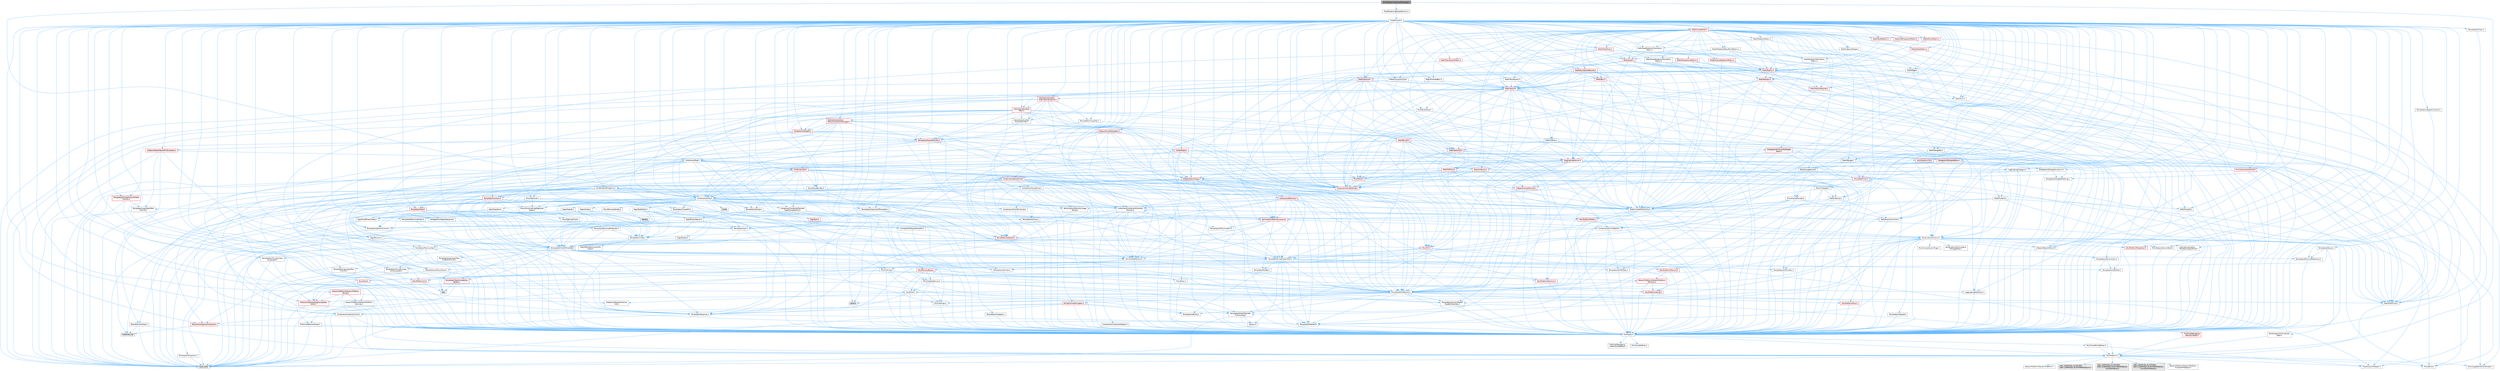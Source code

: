 digraph "IPixelStreaming2InputMessage.h"
{
 // INTERACTIVE_SVG=YES
 // LATEX_PDF_SIZE
  bgcolor="transparent";
  edge [fontname=Helvetica,fontsize=10,labelfontname=Helvetica,labelfontsize=10];
  node [fontname=Helvetica,fontsize=10,shape=box,height=0.2,width=0.4];
  Node1 [id="Node000001",label="IPixelStreaming2InputMessage.h",height=0.2,width=0.4,color="gray40", fillcolor="grey60", style="filled", fontcolor="black",tooltip=" "];
  Node1 -> Node2 [id="edge1_Node000001_Node000002",color="steelblue1",style="solid",tooltip=" "];
  Node2 [id="Node000002",label="PixelStreaming2InputEnums.h",height=0.2,width=0.4,color="grey40", fillcolor="white", style="filled",URL="$da/d5c/PixelStreaming2InputEnums_8h.html",tooltip=" "];
  Node2 -> Node3 [id="edge2_Node000002_Node000003",color="steelblue1",style="solid",tooltip=" "];
  Node3 [id="Node000003",label="CoreMinimal.h",height=0.2,width=0.4,color="grey40", fillcolor="white", style="filled",URL="$d7/d67/CoreMinimal_8h.html",tooltip=" "];
  Node3 -> Node4 [id="edge3_Node000003_Node000004",color="steelblue1",style="solid",tooltip=" "];
  Node4 [id="Node000004",label="CoreTypes.h",height=0.2,width=0.4,color="grey40", fillcolor="white", style="filled",URL="$dc/dec/CoreTypes_8h.html",tooltip=" "];
  Node4 -> Node5 [id="edge4_Node000004_Node000005",color="steelblue1",style="solid",tooltip=" "];
  Node5 [id="Node000005",label="HAL/Platform.h",height=0.2,width=0.4,color="grey40", fillcolor="white", style="filled",URL="$d9/dd0/Platform_8h.html",tooltip=" "];
  Node5 -> Node6 [id="edge5_Node000005_Node000006",color="steelblue1",style="solid",tooltip=" "];
  Node6 [id="Node000006",label="Misc/Build.h",height=0.2,width=0.4,color="grey40", fillcolor="white", style="filled",URL="$d3/dbb/Build_8h.html",tooltip=" "];
  Node5 -> Node7 [id="edge6_Node000005_Node000007",color="steelblue1",style="solid",tooltip=" "];
  Node7 [id="Node000007",label="Misc/LargeWorldCoordinates.h",height=0.2,width=0.4,color="grey40", fillcolor="white", style="filled",URL="$d2/dcb/LargeWorldCoordinates_8h.html",tooltip=" "];
  Node5 -> Node8 [id="edge7_Node000005_Node000008",color="steelblue1",style="solid",tooltip=" "];
  Node8 [id="Node000008",label="type_traits",height=0.2,width=0.4,color="grey60", fillcolor="#E0E0E0", style="filled",tooltip=" "];
  Node5 -> Node9 [id="edge8_Node000005_Node000009",color="steelblue1",style="solid",tooltip=" "];
  Node9 [id="Node000009",label="PreprocessorHelpers.h",height=0.2,width=0.4,color="grey40", fillcolor="white", style="filled",URL="$db/ddb/PreprocessorHelpers_8h.html",tooltip=" "];
  Node5 -> Node10 [id="edge9_Node000005_Node000010",color="steelblue1",style="solid",tooltip=" "];
  Node10 [id="Node000010",label="UBT_COMPILED_PLATFORM\l/UBT_COMPILED_PLATFORMPlatform\lCompilerPreSetup.h",height=0.2,width=0.4,color="grey60", fillcolor="#E0E0E0", style="filled",tooltip=" "];
  Node5 -> Node11 [id="edge10_Node000005_Node000011",color="steelblue1",style="solid",tooltip=" "];
  Node11 [id="Node000011",label="GenericPlatform/GenericPlatform\lCompilerPreSetup.h",height=0.2,width=0.4,color="grey40", fillcolor="white", style="filled",URL="$d9/dc8/GenericPlatformCompilerPreSetup_8h.html",tooltip=" "];
  Node5 -> Node12 [id="edge11_Node000005_Node000012",color="steelblue1",style="solid",tooltip=" "];
  Node12 [id="Node000012",label="GenericPlatform/GenericPlatform.h",height=0.2,width=0.4,color="grey40", fillcolor="white", style="filled",URL="$d6/d84/GenericPlatform_8h.html",tooltip=" "];
  Node5 -> Node13 [id="edge12_Node000005_Node000013",color="steelblue1",style="solid",tooltip=" "];
  Node13 [id="Node000013",label="UBT_COMPILED_PLATFORM\l/UBT_COMPILED_PLATFORMPlatform.h",height=0.2,width=0.4,color="grey60", fillcolor="#E0E0E0", style="filled",tooltip=" "];
  Node5 -> Node14 [id="edge13_Node000005_Node000014",color="steelblue1",style="solid",tooltip=" "];
  Node14 [id="Node000014",label="UBT_COMPILED_PLATFORM\l/UBT_COMPILED_PLATFORMPlatform\lCompilerSetup.h",height=0.2,width=0.4,color="grey60", fillcolor="#E0E0E0", style="filled",tooltip=" "];
  Node4 -> Node15 [id="edge14_Node000004_Node000015",color="steelblue1",style="solid",tooltip=" "];
  Node15 [id="Node000015",label="ProfilingDebugging\l/UMemoryDefines.h",height=0.2,width=0.4,color="grey40", fillcolor="white", style="filled",URL="$d2/da2/UMemoryDefines_8h.html",tooltip=" "];
  Node4 -> Node16 [id="edge15_Node000004_Node000016",color="steelblue1",style="solid",tooltip=" "];
  Node16 [id="Node000016",label="Misc/CoreMiscDefines.h",height=0.2,width=0.4,color="grey40", fillcolor="white", style="filled",URL="$da/d38/CoreMiscDefines_8h.html",tooltip=" "];
  Node16 -> Node5 [id="edge16_Node000016_Node000005",color="steelblue1",style="solid",tooltip=" "];
  Node16 -> Node9 [id="edge17_Node000016_Node000009",color="steelblue1",style="solid",tooltip=" "];
  Node4 -> Node17 [id="edge18_Node000004_Node000017",color="steelblue1",style="solid",tooltip=" "];
  Node17 [id="Node000017",label="Misc/CoreDefines.h",height=0.2,width=0.4,color="grey40", fillcolor="white", style="filled",URL="$d3/dd2/CoreDefines_8h.html",tooltip=" "];
  Node3 -> Node18 [id="edge19_Node000003_Node000018",color="steelblue1",style="solid",tooltip=" "];
  Node18 [id="Node000018",label="CoreFwd.h",height=0.2,width=0.4,color="grey40", fillcolor="white", style="filled",URL="$d1/d1e/CoreFwd_8h.html",tooltip=" "];
  Node18 -> Node4 [id="edge20_Node000018_Node000004",color="steelblue1",style="solid",tooltip=" "];
  Node18 -> Node19 [id="edge21_Node000018_Node000019",color="steelblue1",style="solid",tooltip=" "];
  Node19 [id="Node000019",label="Containers/ContainersFwd.h",height=0.2,width=0.4,color="grey40", fillcolor="white", style="filled",URL="$d4/d0a/ContainersFwd_8h.html",tooltip=" "];
  Node19 -> Node5 [id="edge22_Node000019_Node000005",color="steelblue1",style="solid",tooltip=" "];
  Node19 -> Node4 [id="edge23_Node000019_Node000004",color="steelblue1",style="solid",tooltip=" "];
  Node19 -> Node20 [id="edge24_Node000019_Node000020",color="steelblue1",style="solid",tooltip=" "];
  Node20 [id="Node000020",label="Traits/IsContiguousContainer.h",height=0.2,width=0.4,color="red", fillcolor="#FFF0F0", style="filled",URL="$d5/d3c/IsContiguousContainer_8h.html",tooltip=" "];
  Node20 -> Node4 [id="edge25_Node000020_Node000004",color="steelblue1",style="solid",tooltip=" "];
  Node20 -> Node22 [id="edge26_Node000020_Node000022",color="steelblue1",style="solid",tooltip=" "];
  Node22 [id="Node000022",label="initializer_list",height=0.2,width=0.4,color="grey60", fillcolor="#E0E0E0", style="filled",tooltip=" "];
  Node18 -> Node23 [id="edge27_Node000018_Node000023",color="steelblue1",style="solid",tooltip=" "];
  Node23 [id="Node000023",label="Math/MathFwd.h",height=0.2,width=0.4,color="grey40", fillcolor="white", style="filled",URL="$d2/d10/MathFwd_8h.html",tooltip=" "];
  Node23 -> Node5 [id="edge28_Node000023_Node000005",color="steelblue1",style="solid",tooltip=" "];
  Node18 -> Node24 [id="edge29_Node000018_Node000024",color="steelblue1",style="solid",tooltip=" "];
  Node24 [id="Node000024",label="UObject/UObjectHierarchy\lFwd.h",height=0.2,width=0.4,color="grey40", fillcolor="white", style="filled",URL="$d3/d13/UObjectHierarchyFwd_8h.html",tooltip=" "];
  Node3 -> Node24 [id="edge30_Node000003_Node000024",color="steelblue1",style="solid",tooltip=" "];
  Node3 -> Node19 [id="edge31_Node000003_Node000019",color="steelblue1",style="solid",tooltip=" "];
  Node3 -> Node25 [id="edge32_Node000003_Node000025",color="steelblue1",style="solid",tooltip=" "];
  Node25 [id="Node000025",label="Misc/VarArgs.h",height=0.2,width=0.4,color="grey40", fillcolor="white", style="filled",URL="$d5/d6f/VarArgs_8h.html",tooltip=" "];
  Node25 -> Node4 [id="edge33_Node000025_Node000004",color="steelblue1",style="solid",tooltip=" "];
  Node3 -> Node26 [id="edge34_Node000003_Node000026",color="steelblue1",style="solid",tooltip=" "];
  Node26 [id="Node000026",label="Logging/LogVerbosity.h",height=0.2,width=0.4,color="grey40", fillcolor="white", style="filled",URL="$d2/d8f/LogVerbosity_8h.html",tooltip=" "];
  Node26 -> Node4 [id="edge35_Node000026_Node000004",color="steelblue1",style="solid",tooltip=" "];
  Node3 -> Node27 [id="edge36_Node000003_Node000027",color="steelblue1",style="solid",tooltip=" "];
  Node27 [id="Node000027",label="Misc/OutputDevice.h",height=0.2,width=0.4,color="grey40", fillcolor="white", style="filled",URL="$d7/d32/OutputDevice_8h.html",tooltip=" "];
  Node27 -> Node18 [id="edge37_Node000027_Node000018",color="steelblue1",style="solid",tooltip=" "];
  Node27 -> Node4 [id="edge38_Node000027_Node000004",color="steelblue1",style="solid",tooltip=" "];
  Node27 -> Node26 [id="edge39_Node000027_Node000026",color="steelblue1",style="solid",tooltip=" "];
  Node27 -> Node25 [id="edge40_Node000027_Node000025",color="steelblue1",style="solid",tooltip=" "];
  Node27 -> Node28 [id="edge41_Node000027_Node000028",color="steelblue1",style="solid",tooltip=" "];
  Node28 [id="Node000028",label="Templates/IsArrayOrRefOf\lTypeByPredicate.h",height=0.2,width=0.4,color="grey40", fillcolor="white", style="filled",URL="$d6/da1/IsArrayOrRefOfTypeByPredicate_8h.html",tooltip=" "];
  Node28 -> Node4 [id="edge42_Node000028_Node000004",color="steelblue1",style="solid",tooltip=" "];
  Node27 -> Node29 [id="edge43_Node000027_Node000029",color="steelblue1",style="solid",tooltip=" "];
  Node29 [id="Node000029",label="Templates/IsValidVariadic\lFunctionArg.h",height=0.2,width=0.4,color="grey40", fillcolor="white", style="filled",URL="$d0/dc8/IsValidVariadicFunctionArg_8h.html",tooltip=" "];
  Node29 -> Node4 [id="edge44_Node000029_Node000004",color="steelblue1",style="solid",tooltip=" "];
  Node29 -> Node30 [id="edge45_Node000029_Node000030",color="steelblue1",style="solid",tooltip=" "];
  Node30 [id="Node000030",label="IsEnum.h",height=0.2,width=0.4,color="grey40", fillcolor="white", style="filled",URL="$d4/de5/IsEnum_8h.html",tooltip=" "];
  Node29 -> Node8 [id="edge46_Node000029_Node000008",color="steelblue1",style="solid",tooltip=" "];
  Node27 -> Node31 [id="edge47_Node000027_Node000031",color="steelblue1",style="solid",tooltip=" "];
  Node31 [id="Node000031",label="Traits/IsCharEncodingCompatible\lWith.h",height=0.2,width=0.4,color="red", fillcolor="#FFF0F0", style="filled",URL="$df/dd1/IsCharEncodingCompatibleWith_8h.html",tooltip=" "];
  Node31 -> Node8 [id="edge48_Node000031_Node000008",color="steelblue1",style="solid",tooltip=" "];
  Node3 -> Node33 [id="edge49_Node000003_Node000033",color="steelblue1",style="solid",tooltip=" "];
  Node33 [id="Node000033",label="HAL/PlatformCrt.h",height=0.2,width=0.4,color="red", fillcolor="#FFF0F0", style="filled",URL="$d8/d75/PlatformCrt_8h.html",tooltip=" "];
  Node33 -> Node34 [id="edge50_Node000033_Node000034",color="steelblue1",style="solid",tooltip=" "];
  Node34 [id="Node000034",label="new",height=0.2,width=0.4,color="grey60", fillcolor="#E0E0E0", style="filled",tooltip=" "];
  Node3 -> Node43 [id="edge51_Node000003_Node000043",color="steelblue1",style="solid",tooltip=" "];
  Node43 [id="Node000043",label="HAL/PlatformMisc.h",height=0.2,width=0.4,color="red", fillcolor="#FFF0F0", style="filled",URL="$d0/df5/PlatformMisc_8h.html",tooltip=" "];
  Node43 -> Node4 [id="edge52_Node000043_Node000004",color="steelblue1",style="solid",tooltip=" "];
  Node3 -> Node62 [id="edge53_Node000003_Node000062",color="steelblue1",style="solid",tooltip=" "];
  Node62 [id="Node000062",label="Misc/AssertionMacros.h",height=0.2,width=0.4,color="grey40", fillcolor="white", style="filled",URL="$d0/dfa/AssertionMacros_8h.html",tooltip=" "];
  Node62 -> Node4 [id="edge54_Node000062_Node000004",color="steelblue1",style="solid",tooltip=" "];
  Node62 -> Node5 [id="edge55_Node000062_Node000005",color="steelblue1",style="solid",tooltip=" "];
  Node62 -> Node43 [id="edge56_Node000062_Node000043",color="steelblue1",style="solid",tooltip=" "];
  Node62 -> Node9 [id="edge57_Node000062_Node000009",color="steelblue1",style="solid",tooltip=" "];
  Node62 -> Node63 [id="edge58_Node000062_Node000063",color="steelblue1",style="solid",tooltip=" "];
  Node63 [id="Node000063",label="Templates/EnableIf.h",height=0.2,width=0.4,color="grey40", fillcolor="white", style="filled",URL="$d7/d60/EnableIf_8h.html",tooltip=" "];
  Node63 -> Node4 [id="edge59_Node000063_Node000004",color="steelblue1",style="solid",tooltip=" "];
  Node62 -> Node28 [id="edge60_Node000062_Node000028",color="steelblue1",style="solid",tooltip=" "];
  Node62 -> Node29 [id="edge61_Node000062_Node000029",color="steelblue1",style="solid",tooltip=" "];
  Node62 -> Node31 [id="edge62_Node000062_Node000031",color="steelblue1",style="solid",tooltip=" "];
  Node62 -> Node25 [id="edge63_Node000062_Node000025",color="steelblue1",style="solid",tooltip=" "];
  Node62 -> Node64 [id="edge64_Node000062_Node000064",color="steelblue1",style="solid",tooltip=" "];
  Node64 [id="Node000064",label="String/FormatStringSan.h",height=0.2,width=0.4,color="red", fillcolor="#FFF0F0", style="filled",URL="$d3/d8b/FormatStringSan_8h.html",tooltip=" "];
  Node64 -> Node8 [id="edge65_Node000064_Node000008",color="steelblue1",style="solid",tooltip=" "];
  Node64 -> Node4 [id="edge66_Node000064_Node000004",color="steelblue1",style="solid",tooltip=" "];
  Node64 -> Node65 [id="edge67_Node000064_Node000065",color="steelblue1",style="solid",tooltip=" "];
  Node65 [id="Node000065",label="Templates/Requires.h",height=0.2,width=0.4,color="grey40", fillcolor="white", style="filled",URL="$dc/d96/Requires_8h.html",tooltip=" "];
  Node65 -> Node63 [id="edge68_Node000065_Node000063",color="steelblue1",style="solid",tooltip=" "];
  Node65 -> Node8 [id="edge69_Node000065_Node000008",color="steelblue1",style="solid",tooltip=" "];
  Node64 -> Node66 [id="edge70_Node000064_Node000066",color="steelblue1",style="solid",tooltip=" "];
  Node66 [id="Node000066",label="Templates/Identity.h",height=0.2,width=0.4,color="grey40", fillcolor="white", style="filled",URL="$d0/dd5/Identity_8h.html",tooltip=" "];
  Node64 -> Node29 [id="edge71_Node000064_Node000029",color="steelblue1",style="solid",tooltip=" "];
  Node64 -> Node19 [id="edge72_Node000064_Node000019",color="steelblue1",style="solid",tooltip=" "];
  Node62 -> Node70 [id="edge73_Node000062_Node000070",color="steelblue1",style="solid",tooltip=" "];
  Node70 [id="Node000070",label="atomic",height=0.2,width=0.4,color="grey60", fillcolor="#E0E0E0", style="filled",tooltip=" "];
  Node3 -> Node71 [id="edge74_Node000003_Node000071",color="steelblue1",style="solid",tooltip=" "];
  Node71 [id="Node000071",label="Templates/IsPointer.h",height=0.2,width=0.4,color="grey40", fillcolor="white", style="filled",URL="$d7/d05/IsPointer_8h.html",tooltip=" "];
  Node71 -> Node4 [id="edge75_Node000071_Node000004",color="steelblue1",style="solid",tooltip=" "];
  Node3 -> Node72 [id="edge76_Node000003_Node000072",color="steelblue1",style="solid",tooltip=" "];
  Node72 [id="Node000072",label="HAL/PlatformMemory.h",height=0.2,width=0.4,color="red", fillcolor="#FFF0F0", style="filled",URL="$de/d68/PlatformMemory_8h.html",tooltip=" "];
  Node72 -> Node4 [id="edge77_Node000072_Node000004",color="steelblue1",style="solid",tooltip=" "];
  Node72 -> Node73 [id="edge78_Node000072_Node000073",color="steelblue1",style="solid",tooltip=" "];
  Node73 [id="Node000073",label="GenericPlatform/GenericPlatform\lMemory.h",height=0.2,width=0.4,color="red", fillcolor="#FFF0F0", style="filled",URL="$dd/d22/GenericPlatformMemory_8h.html",tooltip=" "];
  Node73 -> Node18 [id="edge79_Node000073_Node000018",color="steelblue1",style="solid",tooltip=" "];
  Node73 -> Node4 [id="edge80_Node000073_Node000004",color="steelblue1",style="solid",tooltip=" "];
  Node73 -> Node74 [id="edge81_Node000073_Node000074",color="steelblue1",style="solid",tooltip=" "];
  Node74 [id="Node000074",label="HAL/PlatformString.h",height=0.2,width=0.4,color="red", fillcolor="#FFF0F0", style="filled",URL="$db/db5/PlatformString_8h.html",tooltip=" "];
  Node74 -> Node4 [id="edge82_Node000074_Node000004",color="steelblue1",style="solid",tooltip=" "];
  Node3 -> Node55 [id="edge83_Node000003_Node000055",color="steelblue1",style="solid",tooltip=" "];
  Node55 [id="Node000055",label="HAL/PlatformAtomics.h",height=0.2,width=0.4,color="red", fillcolor="#FFF0F0", style="filled",URL="$d3/d36/PlatformAtomics_8h.html",tooltip=" "];
  Node55 -> Node4 [id="edge84_Node000055_Node000004",color="steelblue1",style="solid",tooltip=" "];
  Node3 -> Node77 [id="edge85_Node000003_Node000077",color="steelblue1",style="solid",tooltip=" "];
  Node77 [id="Node000077",label="Misc/Exec.h",height=0.2,width=0.4,color="grey40", fillcolor="white", style="filled",URL="$de/ddb/Exec_8h.html",tooltip=" "];
  Node77 -> Node4 [id="edge86_Node000077_Node000004",color="steelblue1",style="solid",tooltip=" "];
  Node77 -> Node62 [id="edge87_Node000077_Node000062",color="steelblue1",style="solid",tooltip=" "];
  Node3 -> Node78 [id="edge88_Node000003_Node000078",color="steelblue1",style="solid",tooltip=" "];
  Node78 [id="Node000078",label="HAL/MemoryBase.h",height=0.2,width=0.4,color="red", fillcolor="#FFF0F0", style="filled",URL="$d6/d9f/MemoryBase_8h.html",tooltip=" "];
  Node78 -> Node4 [id="edge89_Node000078_Node000004",color="steelblue1",style="solid",tooltip=" "];
  Node78 -> Node55 [id="edge90_Node000078_Node000055",color="steelblue1",style="solid",tooltip=" "];
  Node78 -> Node33 [id="edge91_Node000078_Node000033",color="steelblue1",style="solid",tooltip=" "];
  Node78 -> Node77 [id="edge92_Node000078_Node000077",color="steelblue1",style="solid",tooltip=" "];
  Node78 -> Node27 [id="edge93_Node000078_Node000027",color="steelblue1",style="solid",tooltip=" "];
  Node3 -> Node88 [id="edge94_Node000003_Node000088",color="steelblue1",style="solid",tooltip=" "];
  Node88 [id="Node000088",label="HAL/UnrealMemory.h",height=0.2,width=0.4,color="grey40", fillcolor="white", style="filled",URL="$d9/d96/UnrealMemory_8h.html",tooltip=" "];
  Node88 -> Node4 [id="edge95_Node000088_Node000004",color="steelblue1",style="solid",tooltip=" "];
  Node88 -> Node73 [id="edge96_Node000088_Node000073",color="steelblue1",style="solid",tooltip=" "];
  Node88 -> Node78 [id="edge97_Node000088_Node000078",color="steelblue1",style="solid",tooltip=" "];
  Node88 -> Node72 [id="edge98_Node000088_Node000072",color="steelblue1",style="solid",tooltip=" "];
  Node88 -> Node89 [id="edge99_Node000088_Node000089",color="steelblue1",style="solid",tooltip=" "];
  Node89 [id="Node000089",label="ProfilingDebugging\l/MemoryTrace.h",height=0.2,width=0.4,color="red", fillcolor="#FFF0F0", style="filled",URL="$da/dd7/MemoryTrace_8h.html",tooltip=" "];
  Node89 -> Node5 [id="edge100_Node000089_Node000005",color="steelblue1",style="solid",tooltip=" "];
  Node88 -> Node71 [id="edge101_Node000088_Node000071",color="steelblue1",style="solid",tooltip=" "];
  Node3 -> Node90 [id="edge102_Node000003_Node000090",color="steelblue1",style="solid",tooltip=" "];
  Node90 [id="Node000090",label="Templates/IsArithmetic.h",height=0.2,width=0.4,color="grey40", fillcolor="white", style="filled",URL="$d2/d5d/IsArithmetic_8h.html",tooltip=" "];
  Node90 -> Node4 [id="edge103_Node000090_Node000004",color="steelblue1",style="solid",tooltip=" "];
  Node3 -> Node84 [id="edge104_Node000003_Node000084",color="steelblue1",style="solid",tooltip=" "];
  Node84 [id="Node000084",label="Templates/AndOrNot.h",height=0.2,width=0.4,color="grey40", fillcolor="white", style="filled",URL="$db/d0a/AndOrNot_8h.html",tooltip=" "];
  Node84 -> Node4 [id="edge105_Node000084_Node000004",color="steelblue1",style="solid",tooltip=" "];
  Node3 -> Node91 [id="edge106_Node000003_Node000091",color="steelblue1",style="solid",tooltip=" "];
  Node91 [id="Node000091",label="Templates/IsPODType.h",height=0.2,width=0.4,color="grey40", fillcolor="white", style="filled",URL="$d7/db1/IsPODType_8h.html",tooltip=" "];
  Node91 -> Node4 [id="edge107_Node000091_Node000004",color="steelblue1",style="solid",tooltip=" "];
  Node3 -> Node92 [id="edge108_Node000003_Node000092",color="steelblue1",style="solid",tooltip=" "];
  Node92 [id="Node000092",label="Templates/IsUECoreType.h",height=0.2,width=0.4,color="grey40", fillcolor="white", style="filled",URL="$d1/db8/IsUECoreType_8h.html",tooltip=" "];
  Node92 -> Node4 [id="edge109_Node000092_Node000004",color="steelblue1",style="solid",tooltip=" "];
  Node92 -> Node8 [id="edge110_Node000092_Node000008",color="steelblue1",style="solid",tooltip=" "];
  Node3 -> Node85 [id="edge111_Node000003_Node000085",color="steelblue1",style="solid",tooltip=" "];
  Node85 [id="Node000085",label="Templates/IsTriviallyCopy\lConstructible.h",height=0.2,width=0.4,color="grey40", fillcolor="white", style="filled",URL="$d3/d78/IsTriviallyCopyConstructible_8h.html",tooltip=" "];
  Node85 -> Node4 [id="edge112_Node000085_Node000004",color="steelblue1",style="solid",tooltip=" "];
  Node85 -> Node8 [id="edge113_Node000085_Node000008",color="steelblue1",style="solid",tooltip=" "];
  Node3 -> Node93 [id="edge114_Node000003_Node000093",color="steelblue1",style="solid",tooltip=" "];
  Node93 [id="Node000093",label="Templates/UnrealTypeTraits.h",height=0.2,width=0.4,color="grey40", fillcolor="white", style="filled",URL="$d2/d2d/UnrealTypeTraits_8h.html",tooltip=" "];
  Node93 -> Node4 [id="edge115_Node000093_Node000004",color="steelblue1",style="solid",tooltip=" "];
  Node93 -> Node71 [id="edge116_Node000093_Node000071",color="steelblue1",style="solid",tooltip=" "];
  Node93 -> Node62 [id="edge117_Node000093_Node000062",color="steelblue1",style="solid",tooltip=" "];
  Node93 -> Node84 [id="edge118_Node000093_Node000084",color="steelblue1",style="solid",tooltip=" "];
  Node93 -> Node63 [id="edge119_Node000093_Node000063",color="steelblue1",style="solid",tooltip=" "];
  Node93 -> Node90 [id="edge120_Node000093_Node000090",color="steelblue1",style="solid",tooltip=" "];
  Node93 -> Node30 [id="edge121_Node000093_Node000030",color="steelblue1",style="solid",tooltip=" "];
  Node93 -> Node94 [id="edge122_Node000093_Node000094",color="steelblue1",style="solid",tooltip=" "];
  Node94 [id="Node000094",label="Templates/Models.h",height=0.2,width=0.4,color="grey40", fillcolor="white", style="filled",URL="$d3/d0c/Models_8h.html",tooltip=" "];
  Node94 -> Node66 [id="edge123_Node000094_Node000066",color="steelblue1",style="solid",tooltip=" "];
  Node93 -> Node91 [id="edge124_Node000093_Node000091",color="steelblue1",style="solid",tooltip=" "];
  Node93 -> Node92 [id="edge125_Node000093_Node000092",color="steelblue1",style="solid",tooltip=" "];
  Node93 -> Node85 [id="edge126_Node000093_Node000085",color="steelblue1",style="solid",tooltip=" "];
  Node3 -> Node63 [id="edge127_Node000003_Node000063",color="steelblue1",style="solid",tooltip=" "];
  Node3 -> Node95 [id="edge128_Node000003_Node000095",color="steelblue1",style="solid",tooltip=" "];
  Node95 [id="Node000095",label="Templates/RemoveReference.h",height=0.2,width=0.4,color="grey40", fillcolor="white", style="filled",URL="$da/dbe/RemoveReference_8h.html",tooltip=" "];
  Node95 -> Node4 [id="edge129_Node000095_Node000004",color="steelblue1",style="solid",tooltip=" "];
  Node3 -> Node96 [id="edge130_Node000003_Node000096",color="steelblue1",style="solid",tooltip=" "];
  Node96 [id="Node000096",label="Templates/IntegralConstant.h",height=0.2,width=0.4,color="grey40", fillcolor="white", style="filled",URL="$db/d1b/IntegralConstant_8h.html",tooltip=" "];
  Node96 -> Node4 [id="edge131_Node000096_Node000004",color="steelblue1",style="solid",tooltip=" "];
  Node3 -> Node97 [id="edge132_Node000003_Node000097",color="steelblue1",style="solid",tooltip=" "];
  Node97 [id="Node000097",label="Templates/IsClass.h",height=0.2,width=0.4,color="grey40", fillcolor="white", style="filled",URL="$db/dcb/IsClass_8h.html",tooltip=" "];
  Node97 -> Node4 [id="edge133_Node000097_Node000004",color="steelblue1",style="solid",tooltip=" "];
  Node3 -> Node98 [id="edge134_Node000003_Node000098",color="steelblue1",style="solid",tooltip=" "];
  Node98 [id="Node000098",label="Templates/TypeCompatible\lBytes.h",height=0.2,width=0.4,color="red", fillcolor="#FFF0F0", style="filled",URL="$df/d0a/TypeCompatibleBytes_8h.html",tooltip=" "];
  Node98 -> Node4 [id="edge135_Node000098_Node000004",color="steelblue1",style="solid",tooltip=" "];
  Node98 -> Node34 [id="edge136_Node000098_Node000034",color="steelblue1",style="solid",tooltip=" "];
  Node98 -> Node8 [id="edge137_Node000098_Node000008",color="steelblue1",style="solid",tooltip=" "];
  Node3 -> Node20 [id="edge138_Node000003_Node000020",color="steelblue1",style="solid",tooltip=" "];
  Node3 -> Node99 [id="edge139_Node000003_Node000099",color="steelblue1",style="solid",tooltip=" "];
  Node99 [id="Node000099",label="Templates/UnrealTemplate.h",height=0.2,width=0.4,color="grey40", fillcolor="white", style="filled",URL="$d4/d24/UnrealTemplate_8h.html",tooltip=" "];
  Node99 -> Node4 [id="edge140_Node000099_Node000004",color="steelblue1",style="solid",tooltip=" "];
  Node99 -> Node71 [id="edge141_Node000099_Node000071",color="steelblue1",style="solid",tooltip=" "];
  Node99 -> Node88 [id="edge142_Node000099_Node000088",color="steelblue1",style="solid",tooltip=" "];
  Node99 -> Node100 [id="edge143_Node000099_Node000100",color="steelblue1",style="solid",tooltip=" "];
  Node100 [id="Node000100",label="Templates/CopyQualifiers\lAndRefsFromTo.h",height=0.2,width=0.4,color="grey40", fillcolor="white", style="filled",URL="$d3/db3/CopyQualifiersAndRefsFromTo_8h.html",tooltip=" "];
  Node100 -> Node101 [id="edge144_Node000100_Node000101",color="steelblue1",style="solid",tooltip=" "];
  Node101 [id="Node000101",label="Templates/CopyQualifiers\lFromTo.h",height=0.2,width=0.4,color="grey40", fillcolor="white", style="filled",URL="$d5/db4/CopyQualifiersFromTo_8h.html",tooltip=" "];
  Node99 -> Node93 [id="edge145_Node000099_Node000093",color="steelblue1",style="solid",tooltip=" "];
  Node99 -> Node95 [id="edge146_Node000099_Node000095",color="steelblue1",style="solid",tooltip=" "];
  Node99 -> Node65 [id="edge147_Node000099_Node000065",color="steelblue1",style="solid",tooltip=" "];
  Node99 -> Node98 [id="edge148_Node000099_Node000098",color="steelblue1",style="solid",tooltip=" "];
  Node99 -> Node66 [id="edge149_Node000099_Node000066",color="steelblue1",style="solid",tooltip=" "];
  Node99 -> Node20 [id="edge150_Node000099_Node000020",color="steelblue1",style="solid",tooltip=" "];
  Node99 -> Node102 [id="edge151_Node000099_Node000102",color="steelblue1",style="solid",tooltip=" "];
  Node102 [id="Node000102",label="Traits/UseBitwiseSwap.h",height=0.2,width=0.4,color="grey40", fillcolor="white", style="filled",URL="$db/df3/UseBitwiseSwap_8h.html",tooltip=" "];
  Node102 -> Node4 [id="edge152_Node000102_Node000004",color="steelblue1",style="solid",tooltip=" "];
  Node102 -> Node8 [id="edge153_Node000102_Node000008",color="steelblue1",style="solid",tooltip=" "];
  Node99 -> Node8 [id="edge154_Node000099_Node000008",color="steelblue1",style="solid",tooltip=" "];
  Node3 -> Node48 [id="edge155_Node000003_Node000048",color="steelblue1",style="solid",tooltip=" "];
  Node48 [id="Node000048",label="Math/NumericLimits.h",height=0.2,width=0.4,color="grey40", fillcolor="white", style="filled",URL="$df/d1b/NumericLimits_8h.html",tooltip=" "];
  Node48 -> Node4 [id="edge156_Node000048_Node000004",color="steelblue1",style="solid",tooltip=" "];
  Node3 -> Node103 [id="edge157_Node000003_Node000103",color="steelblue1",style="solid",tooltip=" "];
  Node103 [id="Node000103",label="HAL/PlatformMath.h",height=0.2,width=0.4,color="red", fillcolor="#FFF0F0", style="filled",URL="$dc/d53/PlatformMath_8h.html",tooltip=" "];
  Node103 -> Node4 [id="edge158_Node000103_Node000004",color="steelblue1",style="solid",tooltip=" "];
  Node3 -> Node86 [id="edge159_Node000003_Node000086",color="steelblue1",style="solid",tooltip=" "];
  Node86 [id="Node000086",label="Templates/IsTriviallyCopy\lAssignable.h",height=0.2,width=0.4,color="grey40", fillcolor="white", style="filled",URL="$d2/df2/IsTriviallyCopyAssignable_8h.html",tooltip=" "];
  Node86 -> Node4 [id="edge160_Node000086_Node000004",color="steelblue1",style="solid",tooltip=" "];
  Node86 -> Node8 [id="edge161_Node000086_Node000008",color="steelblue1",style="solid",tooltip=" "];
  Node3 -> Node111 [id="edge162_Node000003_Node000111",color="steelblue1",style="solid",tooltip=" "];
  Node111 [id="Node000111",label="Templates/MemoryOps.h",height=0.2,width=0.4,color="grey40", fillcolor="white", style="filled",URL="$db/dea/MemoryOps_8h.html",tooltip=" "];
  Node111 -> Node4 [id="edge163_Node000111_Node000004",color="steelblue1",style="solid",tooltip=" "];
  Node111 -> Node88 [id="edge164_Node000111_Node000088",color="steelblue1",style="solid",tooltip=" "];
  Node111 -> Node86 [id="edge165_Node000111_Node000086",color="steelblue1",style="solid",tooltip=" "];
  Node111 -> Node85 [id="edge166_Node000111_Node000085",color="steelblue1",style="solid",tooltip=" "];
  Node111 -> Node65 [id="edge167_Node000111_Node000065",color="steelblue1",style="solid",tooltip=" "];
  Node111 -> Node93 [id="edge168_Node000111_Node000093",color="steelblue1",style="solid",tooltip=" "];
  Node111 -> Node102 [id="edge169_Node000111_Node000102",color="steelblue1",style="solid",tooltip=" "];
  Node111 -> Node34 [id="edge170_Node000111_Node000034",color="steelblue1",style="solid",tooltip=" "];
  Node111 -> Node8 [id="edge171_Node000111_Node000008",color="steelblue1",style="solid",tooltip=" "];
  Node3 -> Node112 [id="edge172_Node000003_Node000112",color="steelblue1",style="solid",tooltip=" "];
  Node112 [id="Node000112",label="Containers/ContainerAllocation\lPolicies.h",height=0.2,width=0.4,color="grey40", fillcolor="white", style="filled",URL="$d7/dff/ContainerAllocationPolicies_8h.html",tooltip=" "];
  Node112 -> Node4 [id="edge173_Node000112_Node000004",color="steelblue1",style="solid",tooltip=" "];
  Node112 -> Node113 [id="edge174_Node000112_Node000113",color="steelblue1",style="solid",tooltip=" "];
  Node113 [id="Node000113",label="Containers/ContainerHelpers.h",height=0.2,width=0.4,color="grey40", fillcolor="white", style="filled",URL="$d7/d33/ContainerHelpers_8h.html",tooltip=" "];
  Node113 -> Node4 [id="edge175_Node000113_Node000004",color="steelblue1",style="solid",tooltip=" "];
  Node112 -> Node112 [id="edge176_Node000112_Node000112",color="steelblue1",style="solid",tooltip=" "];
  Node112 -> Node103 [id="edge177_Node000112_Node000103",color="steelblue1",style="solid",tooltip=" "];
  Node112 -> Node88 [id="edge178_Node000112_Node000088",color="steelblue1",style="solid",tooltip=" "];
  Node112 -> Node48 [id="edge179_Node000112_Node000048",color="steelblue1",style="solid",tooltip=" "];
  Node112 -> Node62 [id="edge180_Node000112_Node000062",color="steelblue1",style="solid",tooltip=" "];
  Node112 -> Node114 [id="edge181_Node000112_Node000114",color="steelblue1",style="solid",tooltip=" "];
  Node114 [id="Node000114",label="Templates/IsPolymorphic.h",height=0.2,width=0.4,color="grey40", fillcolor="white", style="filled",URL="$dc/d20/IsPolymorphic_8h.html",tooltip=" "];
  Node112 -> Node111 [id="edge182_Node000112_Node000111",color="steelblue1",style="solid",tooltip=" "];
  Node112 -> Node98 [id="edge183_Node000112_Node000098",color="steelblue1",style="solid",tooltip=" "];
  Node112 -> Node8 [id="edge184_Node000112_Node000008",color="steelblue1",style="solid",tooltip=" "];
  Node3 -> Node115 [id="edge185_Node000003_Node000115",color="steelblue1",style="solid",tooltip=" "];
  Node115 [id="Node000115",label="Templates/IsEnumClass.h",height=0.2,width=0.4,color="grey40", fillcolor="white", style="filled",URL="$d7/d15/IsEnumClass_8h.html",tooltip=" "];
  Node115 -> Node4 [id="edge186_Node000115_Node000004",color="steelblue1",style="solid",tooltip=" "];
  Node115 -> Node84 [id="edge187_Node000115_Node000084",color="steelblue1",style="solid",tooltip=" "];
  Node3 -> Node116 [id="edge188_Node000003_Node000116",color="steelblue1",style="solid",tooltip=" "];
  Node116 [id="Node000116",label="HAL/PlatformProperties.h",height=0.2,width=0.4,color="red", fillcolor="#FFF0F0", style="filled",URL="$d9/db0/PlatformProperties_8h.html",tooltip=" "];
  Node116 -> Node4 [id="edge189_Node000116_Node000004",color="steelblue1",style="solid",tooltip=" "];
  Node3 -> Node119 [id="edge190_Node000003_Node000119",color="steelblue1",style="solid",tooltip=" "];
  Node119 [id="Node000119",label="Misc/EngineVersionBase.h",height=0.2,width=0.4,color="grey40", fillcolor="white", style="filled",URL="$d5/d2b/EngineVersionBase_8h.html",tooltip=" "];
  Node119 -> Node4 [id="edge191_Node000119_Node000004",color="steelblue1",style="solid",tooltip=" "];
  Node3 -> Node120 [id="edge192_Node000003_Node000120",color="steelblue1",style="solid",tooltip=" "];
  Node120 [id="Node000120",label="Internationalization\l/TextNamespaceFwd.h",height=0.2,width=0.4,color="grey40", fillcolor="white", style="filled",URL="$d8/d97/TextNamespaceFwd_8h.html",tooltip=" "];
  Node120 -> Node4 [id="edge193_Node000120_Node000004",color="steelblue1",style="solid",tooltip=" "];
  Node3 -> Node121 [id="edge194_Node000003_Node000121",color="steelblue1",style="solid",tooltip=" "];
  Node121 [id="Node000121",label="Serialization/Archive.h",height=0.2,width=0.4,color="grey40", fillcolor="white", style="filled",URL="$d7/d3b/Archive_8h.html",tooltip=" "];
  Node121 -> Node18 [id="edge195_Node000121_Node000018",color="steelblue1",style="solid",tooltip=" "];
  Node121 -> Node4 [id="edge196_Node000121_Node000004",color="steelblue1",style="solid",tooltip=" "];
  Node121 -> Node116 [id="edge197_Node000121_Node000116",color="steelblue1",style="solid",tooltip=" "];
  Node121 -> Node120 [id="edge198_Node000121_Node000120",color="steelblue1",style="solid",tooltip=" "];
  Node121 -> Node23 [id="edge199_Node000121_Node000023",color="steelblue1",style="solid",tooltip=" "];
  Node121 -> Node62 [id="edge200_Node000121_Node000062",color="steelblue1",style="solid",tooltip=" "];
  Node121 -> Node6 [id="edge201_Node000121_Node000006",color="steelblue1",style="solid",tooltip=" "];
  Node121 -> Node49 [id="edge202_Node000121_Node000049",color="steelblue1",style="solid",tooltip=" "];
  Node49 [id="Node000049",label="Misc/CompressionFlags.h",height=0.2,width=0.4,color="grey40", fillcolor="white", style="filled",URL="$d9/d76/CompressionFlags_8h.html",tooltip=" "];
  Node121 -> Node119 [id="edge203_Node000121_Node000119",color="steelblue1",style="solid",tooltip=" "];
  Node121 -> Node25 [id="edge204_Node000121_Node000025",color="steelblue1",style="solid",tooltip=" "];
  Node121 -> Node122 [id="edge205_Node000121_Node000122",color="steelblue1",style="solid",tooltip=" "];
  Node122 [id="Node000122",label="Serialization/ArchiveCook\lData.h",height=0.2,width=0.4,color="grey40", fillcolor="white", style="filled",URL="$dc/db6/ArchiveCookData_8h.html",tooltip=" "];
  Node122 -> Node5 [id="edge206_Node000122_Node000005",color="steelblue1",style="solid",tooltip=" "];
  Node121 -> Node123 [id="edge207_Node000121_Node000123",color="steelblue1",style="solid",tooltip=" "];
  Node123 [id="Node000123",label="Serialization/ArchiveSave\lPackageData.h",height=0.2,width=0.4,color="grey40", fillcolor="white", style="filled",URL="$d1/d37/ArchiveSavePackageData_8h.html",tooltip=" "];
  Node121 -> Node63 [id="edge208_Node000121_Node000063",color="steelblue1",style="solid",tooltip=" "];
  Node121 -> Node28 [id="edge209_Node000121_Node000028",color="steelblue1",style="solid",tooltip=" "];
  Node121 -> Node115 [id="edge210_Node000121_Node000115",color="steelblue1",style="solid",tooltip=" "];
  Node121 -> Node108 [id="edge211_Node000121_Node000108",color="steelblue1",style="solid",tooltip=" "];
  Node108 [id="Node000108",label="Templates/IsSigned.h",height=0.2,width=0.4,color="grey40", fillcolor="white", style="filled",URL="$d8/dd8/IsSigned_8h.html",tooltip=" "];
  Node108 -> Node4 [id="edge212_Node000108_Node000004",color="steelblue1",style="solid",tooltip=" "];
  Node121 -> Node29 [id="edge213_Node000121_Node000029",color="steelblue1",style="solid",tooltip=" "];
  Node121 -> Node99 [id="edge214_Node000121_Node000099",color="steelblue1",style="solid",tooltip=" "];
  Node121 -> Node31 [id="edge215_Node000121_Node000031",color="steelblue1",style="solid",tooltip=" "];
  Node121 -> Node124 [id="edge216_Node000121_Node000124",color="steelblue1",style="solid",tooltip=" "];
  Node124 [id="Node000124",label="UObject/ObjectVersion.h",height=0.2,width=0.4,color="grey40", fillcolor="white", style="filled",URL="$da/d63/ObjectVersion_8h.html",tooltip=" "];
  Node124 -> Node4 [id="edge217_Node000124_Node000004",color="steelblue1",style="solid",tooltip=" "];
  Node3 -> Node125 [id="edge218_Node000003_Node000125",color="steelblue1",style="solid",tooltip=" "];
  Node125 [id="Node000125",label="Templates/Less.h",height=0.2,width=0.4,color="grey40", fillcolor="white", style="filled",URL="$de/dc8/Less_8h.html",tooltip=" "];
  Node125 -> Node4 [id="edge219_Node000125_Node000004",color="steelblue1",style="solid",tooltip=" "];
  Node125 -> Node99 [id="edge220_Node000125_Node000099",color="steelblue1",style="solid",tooltip=" "];
  Node3 -> Node126 [id="edge221_Node000003_Node000126",color="steelblue1",style="solid",tooltip=" "];
  Node126 [id="Node000126",label="Templates/Sorting.h",height=0.2,width=0.4,color="grey40", fillcolor="white", style="filled",URL="$d3/d9e/Sorting_8h.html",tooltip=" "];
  Node126 -> Node4 [id="edge222_Node000126_Node000004",color="steelblue1",style="solid",tooltip=" "];
  Node126 -> Node127 [id="edge223_Node000126_Node000127",color="steelblue1",style="solid",tooltip=" "];
  Node127 [id="Node000127",label="Algo/BinarySearch.h",height=0.2,width=0.4,color="grey40", fillcolor="white", style="filled",URL="$db/db4/BinarySearch_8h.html",tooltip=" "];
  Node127 -> Node128 [id="edge224_Node000127_Node000128",color="steelblue1",style="solid",tooltip=" "];
  Node128 [id="Node000128",label="Templates/IdentityFunctor.h",height=0.2,width=0.4,color="grey40", fillcolor="white", style="filled",URL="$d7/d2e/IdentityFunctor_8h.html",tooltip=" "];
  Node128 -> Node5 [id="edge225_Node000128_Node000005",color="steelblue1",style="solid",tooltip=" "];
  Node127 -> Node129 [id="edge226_Node000127_Node000129",color="steelblue1",style="solid",tooltip=" "];
  Node129 [id="Node000129",label="Templates/Invoke.h",height=0.2,width=0.4,color="grey40", fillcolor="white", style="filled",URL="$d7/deb/Invoke_8h.html",tooltip=" "];
  Node129 -> Node4 [id="edge227_Node000129_Node000004",color="steelblue1",style="solid",tooltip=" "];
  Node129 -> Node130 [id="edge228_Node000129_Node000130",color="steelblue1",style="solid",tooltip=" "];
  Node130 [id="Node000130",label="Traits/MemberFunctionPtr\lOuter.h",height=0.2,width=0.4,color="grey40", fillcolor="white", style="filled",URL="$db/da7/MemberFunctionPtrOuter_8h.html",tooltip=" "];
  Node129 -> Node99 [id="edge229_Node000129_Node000099",color="steelblue1",style="solid",tooltip=" "];
  Node129 -> Node8 [id="edge230_Node000129_Node000008",color="steelblue1",style="solid",tooltip=" "];
  Node127 -> Node125 [id="edge231_Node000127_Node000125",color="steelblue1",style="solid",tooltip=" "];
  Node126 -> Node131 [id="edge232_Node000126_Node000131",color="steelblue1",style="solid",tooltip=" "];
  Node131 [id="Node000131",label="Algo/Sort.h",height=0.2,width=0.4,color="red", fillcolor="#FFF0F0", style="filled",URL="$d1/d87/Sort_8h.html",tooltip=" "];
  Node126 -> Node103 [id="edge233_Node000126_Node000103",color="steelblue1",style="solid",tooltip=" "];
  Node126 -> Node125 [id="edge234_Node000126_Node000125",color="steelblue1",style="solid",tooltip=" "];
  Node3 -> Node137 [id="edge235_Node000003_Node000137",color="steelblue1",style="solid",tooltip=" "];
  Node137 [id="Node000137",label="Misc/Char.h",height=0.2,width=0.4,color="red", fillcolor="#FFF0F0", style="filled",URL="$d0/d58/Char_8h.html",tooltip=" "];
  Node137 -> Node4 [id="edge236_Node000137_Node000004",color="steelblue1",style="solid",tooltip=" "];
  Node137 -> Node8 [id="edge237_Node000137_Node000008",color="steelblue1",style="solid",tooltip=" "];
  Node3 -> Node140 [id="edge238_Node000003_Node000140",color="steelblue1",style="solid",tooltip=" "];
  Node140 [id="Node000140",label="GenericPlatform/GenericPlatform\lStricmp.h",height=0.2,width=0.4,color="grey40", fillcolor="white", style="filled",URL="$d2/d86/GenericPlatformStricmp_8h.html",tooltip=" "];
  Node140 -> Node4 [id="edge239_Node000140_Node000004",color="steelblue1",style="solid",tooltip=" "];
  Node3 -> Node141 [id="edge240_Node000003_Node000141",color="steelblue1",style="solid",tooltip=" "];
  Node141 [id="Node000141",label="GenericPlatform/GenericPlatform\lString.h",height=0.2,width=0.4,color="red", fillcolor="#FFF0F0", style="filled",URL="$dd/d20/GenericPlatformString_8h.html",tooltip=" "];
  Node141 -> Node4 [id="edge241_Node000141_Node000004",color="steelblue1",style="solid",tooltip=" "];
  Node141 -> Node140 [id="edge242_Node000141_Node000140",color="steelblue1",style="solid",tooltip=" "];
  Node141 -> Node63 [id="edge243_Node000141_Node000063",color="steelblue1",style="solid",tooltip=" "];
  Node141 -> Node31 [id="edge244_Node000141_Node000031",color="steelblue1",style="solid",tooltip=" "];
  Node141 -> Node8 [id="edge245_Node000141_Node000008",color="steelblue1",style="solid",tooltip=" "];
  Node3 -> Node74 [id="edge246_Node000003_Node000074",color="steelblue1",style="solid",tooltip=" "];
  Node3 -> Node144 [id="edge247_Node000003_Node000144",color="steelblue1",style="solid",tooltip=" "];
  Node144 [id="Node000144",label="Misc/CString.h",height=0.2,width=0.4,color="grey40", fillcolor="white", style="filled",URL="$d2/d49/CString_8h.html",tooltip=" "];
  Node144 -> Node4 [id="edge248_Node000144_Node000004",color="steelblue1",style="solid",tooltip=" "];
  Node144 -> Node33 [id="edge249_Node000144_Node000033",color="steelblue1",style="solid",tooltip=" "];
  Node144 -> Node74 [id="edge250_Node000144_Node000074",color="steelblue1",style="solid",tooltip=" "];
  Node144 -> Node62 [id="edge251_Node000144_Node000062",color="steelblue1",style="solid",tooltip=" "];
  Node144 -> Node137 [id="edge252_Node000144_Node000137",color="steelblue1",style="solid",tooltip=" "];
  Node144 -> Node25 [id="edge253_Node000144_Node000025",color="steelblue1",style="solid",tooltip=" "];
  Node144 -> Node28 [id="edge254_Node000144_Node000028",color="steelblue1",style="solid",tooltip=" "];
  Node144 -> Node29 [id="edge255_Node000144_Node000029",color="steelblue1",style="solid",tooltip=" "];
  Node144 -> Node31 [id="edge256_Node000144_Node000031",color="steelblue1",style="solid",tooltip=" "];
  Node3 -> Node145 [id="edge257_Node000003_Node000145",color="steelblue1",style="solid",tooltip=" "];
  Node145 [id="Node000145",label="Misc/Crc.h",height=0.2,width=0.4,color="red", fillcolor="#FFF0F0", style="filled",URL="$d4/dd2/Crc_8h.html",tooltip=" "];
  Node145 -> Node4 [id="edge258_Node000145_Node000004",color="steelblue1",style="solid",tooltip=" "];
  Node145 -> Node74 [id="edge259_Node000145_Node000074",color="steelblue1",style="solid",tooltip=" "];
  Node145 -> Node62 [id="edge260_Node000145_Node000062",color="steelblue1",style="solid",tooltip=" "];
  Node145 -> Node144 [id="edge261_Node000145_Node000144",color="steelblue1",style="solid",tooltip=" "];
  Node145 -> Node137 [id="edge262_Node000145_Node000137",color="steelblue1",style="solid",tooltip=" "];
  Node145 -> Node93 [id="edge263_Node000145_Node000093",color="steelblue1",style="solid",tooltip=" "];
  Node3 -> Node136 [id="edge264_Node000003_Node000136",color="steelblue1",style="solid",tooltip=" "];
  Node136 [id="Node000136",label="Math/UnrealMathUtility.h",height=0.2,width=0.4,color="grey40", fillcolor="white", style="filled",URL="$db/db8/UnrealMathUtility_8h.html",tooltip=" "];
  Node136 -> Node4 [id="edge265_Node000136_Node000004",color="steelblue1",style="solid",tooltip=" "];
  Node136 -> Node62 [id="edge266_Node000136_Node000062",color="steelblue1",style="solid",tooltip=" "];
  Node136 -> Node103 [id="edge267_Node000136_Node000103",color="steelblue1",style="solid",tooltip=" "];
  Node136 -> Node23 [id="edge268_Node000136_Node000023",color="steelblue1",style="solid",tooltip=" "];
  Node136 -> Node66 [id="edge269_Node000136_Node000066",color="steelblue1",style="solid",tooltip=" "];
  Node136 -> Node65 [id="edge270_Node000136_Node000065",color="steelblue1",style="solid",tooltip=" "];
  Node3 -> Node146 [id="edge271_Node000003_Node000146",color="steelblue1",style="solid",tooltip=" "];
  Node146 [id="Node000146",label="Containers/UnrealString.h",height=0.2,width=0.4,color="red", fillcolor="#FFF0F0", style="filled",URL="$d5/dba/UnrealString_8h.html",tooltip=" "];
  Node3 -> Node150 [id="edge272_Node000003_Node000150",color="steelblue1",style="solid",tooltip=" "];
  Node150 [id="Node000150",label="Containers/Array.h",height=0.2,width=0.4,color="grey40", fillcolor="white", style="filled",URL="$df/dd0/Array_8h.html",tooltip=" "];
  Node150 -> Node4 [id="edge273_Node000150_Node000004",color="steelblue1",style="solid",tooltip=" "];
  Node150 -> Node62 [id="edge274_Node000150_Node000062",color="steelblue1",style="solid",tooltip=" "];
  Node150 -> Node151 [id="edge275_Node000150_Node000151",color="steelblue1",style="solid",tooltip=" "];
  Node151 [id="Node000151",label="Misc/IntrusiveUnsetOptional\lState.h",height=0.2,width=0.4,color="grey40", fillcolor="white", style="filled",URL="$d2/d0a/IntrusiveUnsetOptionalState_8h.html",tooltip=" "];
  Node151 -> Node152 [id="edge276_Node000151_Node000152",color="steelblue1",style="solid",tooltip=" "];
  Node152 [id="Node000152",label="Misc/OptionalFwd.h",height=0.2,width=0.4,color="grey40", fillcolor="white", style="filled",URL="$dc/d50/OptionalFwd_8h.html",tooltip=" "];
  Node150 -> Node153 [id="edge277_Node000150_Node000153",color="steelblue1",style="solid",tooltip=" "];
  Node153 [id="Node000153",label="Misc/ReverseIterate.h",height=0.2,width=0.4,color="grey40", fillcolor="white", style="filled",URL="$db/de3/ReverseIterate_8h.html",tooltip=" "];
  Node153 -> Node5 [id="edge278_Node000153_Node000005",color="steelblue1",style="solid",tooltip=" "];
  Node153 -> Node154 [id="edge279_Node000153_Node000154",color="steelblue1",style="solid",tooltip=" "];
  Node154 [id="Node000154",label="iterator",height=0.2,width=0.4,color="grey60", fillcolor="#E0E0E0", style="filled",tooltip=" "];
  Node150 -> Node88 [id="edge280_Node000150_Node000088",color="steelblue1",style="solid",tooltip=" "];
  Node150 -> Node93 [id="edge281_Node000150_Node000093",color="steelblue1",style="solid",tooltip=" "];
  Node150 -> Node99 [id="edge282_Node000150_Node000099",color="steelblue1",style="solid",tooltip=" "];
  Node150 -> Node155 [id="edge283_Node000150_Node000155",color="steelblue1",style="solid",tooltip=" "];
  Node155 [id="Node000155",label="Containers/AllowShrinking.h",height=0.2,width=0.4,color="grey40", fillcolor="white", style="filled",URL="$d7/d1a/AllowShrinking_8h.html",tooltip=" "];
  Node155 -> Node4 [id="edge284_Node000155_Node000004",color="steelblue1",style="solid",tooltip=" "];
  Node150 -> Node112 [id="edge285_Node000150_Node000112",color="steelblue1",style="solid",tooltip=" "];
  Node150 -> Node156 [id="edge286_Node000150_Node000156",color="steelblue1",style="solid",tooltip=" "];
  Node156 [id="Node000156",label="Containers/ContainerElement\lTypeCompatibility.h",height=0.2,width=0.4,color="grey40", fillcolor="white", style="filled",URL="$df/ddf/ContainerElementTypeCompatibility_8h.html",tooltip=" "];
  Node156 -> Node4 [id="edge287_Node000156_Node000004",color="steelblue1",style="solid",tooltip=" "];
  Node156 -> Node93 [id="edge288_Node000156_Node000093",color="steelblue1",style="solid",tooltip=" "];
  Node150 -> Node121 [id="edge289_Node000150_Node000121",color="steelblue1",style="solid",tooltip=" "];
  Node150 -> Node157 [id="edge290_Node000150_Node000157",color="steelblue1",style="solid",tooltip=" "];
  Node157 [id="Node000157",label="Serialization/MemoryImage\lWriter.h",height=0.2,width=0.4,color="grey40", fillcolor="white", style="filled",URL="$d0/d08/MemoryImageWriter_8h.html",tooltip=" "];
  Node157 -> Node4 [id="edge291_Node000157_Node000004",color="steelblue1",style="solid",tooltip=" "];
  Node157 -> Node158 [id="edge292_Node000157_Node000158",color="steelblue1",style="solid",tooltip=" "];
  Node158 [id="Node000158",label="Serialization/MemoryLayout.h",height=0.2,width=0.4,color="red", fillcolor="#FFF0F0", style="filled",URL="$d7/d66/MemoryLayout_8h.html",tooltip=" "];
  Node158 -> Node161 [id="edge293_Node000158_Node000161",color="steelblue1",style="solid",tooltip=" "];
  Node161 [id="Node000161",label="Containers/EnumAsByte.h",height=0.2,width=0.4,color="grey40", fillcolor="white", style="filled",URL="$d6/d9a/EnumAsByte_8h.html",tooltip=" "];
  Node161 -> Node4 [id="edge294_Node000161_Node000004",color="steelblue1",style="solid",tooltip=" "];
  Node161 -> Node91 [id="edge295_Node000161_Node000091",color="steelblue1",style="solid",tooltip=" "];
  Node161 -> Node162 [id="edge296_Node000161_Node000162",color="steelblue1",style="solid",tooltip=" "];
  Node162 [id="Node000162",label="Templates/TypeHash.h",height=0.2,width=0.4,color="red", fillcolor="#FFF0F0", style="filled",URL="$d1/d62/TypeHash_8h.html",tooltip=" "];
  Node162 -> Node4 [id="edge297_Node000162_Node000004",color="steelblue1",style="solid",tooltip=" "];
  Node162 -> Node65 [id="edge298_Node000162_Node000065",color="steelblue1",style="solid",tooltip=" "];
  Node162 -> Node145 [id="edge299_Node000162_Node000145",color="steelblue1",style="solid",tooltip=" "];
  Node162 -> Node8 [id="edge300_Node000162_Node000008",color="steelblue1",style="solid",tooltip=" "];
  Node158 -> Node88 [id="edge301_Node000158_Node000088",color="steelblue1",style="solid",tooltip=" "];
  Node158 -> Node63 [id="edge302_Node000158_Node000063",color="steelblue1",style="solid",tooltip=" "];
  Node158 -> Node114 [id="edge303_Node000158_Node000114",color="steelblue1",style="solid",tooltip=" "];
  Node158 -> Node94 [id="edge304_Node000158_Node000094",color="steelblue1",style="solid",tooltip=" "];
  Node158 -> Node99 [id="edge305_Node000158_Node000099",color="steelblue1",style="solid",tooltip=" "];
  Node150 -> Node166 [id="edge306_Node000150_Node000166",color="steelblue1",style="solid",tooltip=" "];
  Node166 [id="Node000166",label="Algo/Heapify.h",height=0.2,width=0.4,color="grey40", fillcolor="white", style="filled",URL="$d0/d2a/Heapify_8h.html",tooltip=" "];
  Node166 -> Node133 [id="edge307_Node000166_Node000133",color="steelblue1",style="solid",tooltip=" "];
  Node133 [id="Node000133",label="Algo/Impl/BinaryHeap.h",height=0.2,width=0.4,color="grey40", fillcolor="white", style="filled",URL="$d7/da3/Algo_2Impl_2BinaryHeap_8h.html",tooltip=" "];
  Node133 -> Node129 [id="edge308_Node000133_Node000129",color="steelblue1",style="solid",tooltip=" "];
  Node133 -> Node134 [id="edge309_Node000133_Node000134",color="steelblue1",style="solid",tooltip=" "];
  Node134 [id="Node000134",label="Templates/Projection.h",height=0.2,width=0.4,color="grey40", fillcolor="white", style="filled",URL="$d7/df0/Projection_8h.html",tooltip=" "];
  Node134 -> Node8 [id="edge310_Node000134_Node000008",color="steelblue1",style="solid",tooltip=" "];
  Node133 -> Node135 [id="edge311_Node000133_Node000135",color="steelblue1",style="solid",tooltip=" "];
  Node135 [id="Node000135",label="Templates/ReversePredicate.h",height=0.2,width=0.4,color="grey40", fillcolor="white", style="filled",URL="$d8/d28/ReversePredicate_8h.html",tooltip=" "];
  Node135 -> Node129 [id="edge312_Node000135_Node000129",color="steelblue1",style="solid",tooltip=" "];
  Node135 -> Node99 [id="edge313_Node000135_Node000099",color="steelblue1",style="solid",tooltip=" "];
  Node133 -> Node8 [id="edge314_Node000133_Node000008",color="steelblue1",style="solid",tooltip=" "];
  Node166 -> Node128 [id="edge315_Node000166_Node000128",color="steelblue1",style="solid",tooltip=" "];
  Node166 -> Node129 [id="edge316_Node000166_Node000129",color="steelblue1",style="solid",tooltip=" "];
  Node166 -> Node125 [id="edge317_Node000166_Node000125",color="steelblue1",style="solid",tooltip=" "];
  Node166 -> Node99 [id="edge318_Node000166_Node000099",color="steelblue1",style="solid",tooltip=" "];
  Node150 -> Node167 [id="edge319_Node000150_Node000167",color="steelblue1",style="solid",tooltip=" "];
  Node167 [id="Node000167",label="Algo/HeapSort.h",height=0.2,width=0.4,color="grey40", fillcolor="white", style="filled",URL="$d3/d92/HeapSort_8h.html",tooltip=" "];
  Node167 -> Node133 [id="edge320_Node000167_Node000133",color="steelblue1",style="solid",tooltip=" "];
  Node167 -> Node128 [id="edge321_Node000167_Node000128",color="steelblue1",style="solid",tooltip=" "];
  Node167 -> Node125 [id="edge322_Node000167_Node000125",color="steelblue1",style="solid",tooltip=" "];
  Node167 -> Node99 [id="edge323_Node000167_Node000099",color="steelblue1",style="solid",tooltip=" "];
  Node150 -> Node168 [id="edge324_Node000150_Node000168",color="steelblue1",style="solid",tooltip=" "];
  Node168 [id="Node000168",label="Algo/IsHeap.h",height=0.2,width=0.4,color="grey40", fillcolor="white", style="filled",URL="$de/d32/IsHeap_8h.html",tooltip=" "];
  Node168 -> Node133 [id="edge325_Node000168_Node000133",color="steelblue1",style="solid",tooltip=" "];
  Node168 -> Node128 [id="edge326_Node000168_Node000128",color="steelblue1",style="solid",tooltip=" "];
  Node168 -> Node129 [id="edge327_Node000168_Node000129",color="steelblue1",style="solid",tooltip=" "];
  Node168 -> Node125 [id="edge328_Node000168_Node000125",color="steelblue1",style="solid",tooltip=" "];
  Node168 -> Node99 [id="edge329_Node000168_Node000099",color="steelblue1",style="solid",tooltip=" "];
  Node150 -> Node133 [id="edge330_Node000150_Node000133",color="steelblue1",style="solid",tooltip=" "];
  Node150 -> Node169 [id="edge331_Node000150_Node000169",color="steelblue1",style="solid",tooltip=" "];
  Node169 [id="Node000169",label="Algo/StableSort.h",height=0.2,width=0.4,color="grey40", fillcolor="white", style="filled",URL="$d7/d3c/StableSort_8h.html",tooltip=" "];
  Node169 -> Node127 [id="edge332_Node000169_Node000127",color="steelblue1",style="solid",tooltip=" "];
  Node169 -> Node170 [id="edge333_Node000169_Node000170",color="steelblue1",style="solid",tooltip=" "];
  Node170 [id="Node000170",label="Algo/Rotate.h",height=0.2,width=0.4,color="grey40", fillcolor="white", style="filled",URL="$dd/da7/Rotate_8h.html",tooltip=" "];
  Node170 -> Node99 [id="edge334_Node000170_Node000099",color="steelblue1",style="solid",tooltip=" "];
  Node169 -> Node128 [id="edge335_Node000169_Node000128",color="steelblue1",style="solid",tooltip=" "];
  Node169 -> Node129 [id="edge336_Node000169_Node000129",color="steelblue1",style="solid",tooltip=" "];
  Node169 -> Node125 [id="edge337_Node000169_Node000125",color="steelblue1",style="solid",tooltip=" "];
  Node169 -> Node99 [id="edge338_Node000169_Node000099",color="steelblue1",style="solid",tooltip=" "];
  Node150 -> Node171 [id="edge339_Node000150_Node000171",color="steelblue1",style="solid",tooltip=" "];
  Node171 [id="Node000171",label="Concepts/GetTypeHashable.h",height=0.2,width=0.4,color="grey40", fillcolor="white", style="filled",URL="$d3/da2/GetTypeHashable_8h.html",tooltip=" "];
  Node171 -> Node4 [id="edge340_Node000171_Node000004",color="steelblue1",style="solid",tooltip=" "];
  Node171 -> Node162 [id="edge341_Node000171_Node000162",color="steelblue1",style="solid",tooltip=" "];
  Node150 -> Node128 [id="edge342_Node000150_Node000128",color="steelblue1",style="solid",tooltip=" "];
  Node150 -> Node129 [id="edge343_Node000150_Node000129",color="steelblue1",style="solid",tooltip=" "];
  Node150 -> Node125 [id="edge344_Node000150_Node000125",color="steelblue1",style="solid",tooltip=" "];
  Node150 -> Node172 [id="edge345_Node000150_Node000172",color="steelblue1",style="solid",tooltip=" "];
  Node172 [id="Node000172",label="Templates/LosesQualifiers\lFromTo.h",height=0.2,width=0.4,color="grey40", fillcolor="white", style="filled",URL="$d2/db3/LosesQualifiersFromTo_8h.html",tooltip=" "];
  Node172 -> Node101 [id="edge346_Node000172_Node000101",color="steelblue1",style="solid",tooltip=" "];
  Node172 -> Node8 [id="edge347_Node000172_Node000008",color="steelblue1",style="solid",tooltip=" "];
  Node150 -> Node65 [id="edge348_Node000150_Node000065",color="steelblue1",style="solid",tooltip=" "];
  Node150 -> Node126 [id="edge349_Node000150_Node000126",color="steelblue1",style="solid",tooltip=" "];
  Node150 -> Node173 [id="edge350_Node000150_Node000173",color="steelblue1",style="solid",tooltip=" "];
  Node173 [id="Node000173",label="Templates/AlignmentTemplates.h",height=0.2,width=0.4,color="grey40", fillcolor="white", style="filled",URL="$dd/d32/AlignmentTemplates_8h.html",tooltip=" "];
  Node173 -> Node4 [id="edge351_Node000173_Node000004",color="steelblue1",style="solid",tooltip=" "];
  Node173 -> Node82 [id="edge352_Node000173_Node000082",color="steelblue1",style="solid",tooltip=" "];
  Node82 [id="Node000082",label="Templates/IsIntegral.h",height=0.2,width=0.4,color="grey40", fillcolor="white", style="filled",URL="$da/d64/IsIntegral_8h.html",tooltip=" "];
  Node82 -> Node4 [id="edge353_Node000082_Node000004",color="steelblue1",style="solid",tooltip=" "];
  Node173 -> Node71 [id="edge354_Node000173_Node000071",color="steelblue1",style="solid",tooltip=" "];
  Node150 -> Node46 [id="edge355_Node000150_Node000046",color="steelblue1",style="solid",tooltip=" "];
  Node46 [id="Node000046",label="Traits/ElementType.h",height=0.2,width=0.4,color="grey40", fillcolor="white", style="filled",URL="$d5/d4f/ElementType_8h.html",tooltip=" "];
  Node46 -> Node5 [id="edge356_Node000046_Node000005",color="steelblue1",style="solid",tooltip=" "];
  Node46 -> Node22 [id="edge357_Node000046_Node000022",color="steelblue1",style="solid",tooltip=" "];
  Node46 -> Node8 [id="edge358_Node000046_Node000008",color="steelblue1",style="solid",tooltip=" "];
  Node150 -> Node109 [id="edge359_Node000150_Node000109",color="steelblue1",style="solid",tooltip=" "];
  Node109 [id="Node000109",label="limits",height=0.2,width=0.4,color="grey60", fillcolor="#E0E0E0", style="filled",tooltip=" "];
  Node150 -> Node8 [id="edge360_Node000150_Node000008",color="steelblue1",style="solid",tooltip=" "];
  Node3 -> Node174 [id="edge361_Node000003_Node000174",color="steelblue1",style="solid",tooltip=" "];
  Node174 [id="Node000174",label="Misc/FrameNumber.h",height=0.2,width=0.4,color="grey40", fillcolor="white", style="filled",URL="$dd/dbd/FrameNumber_8h.html",tooltip=" "];
  Node174 -> Node4 [id="edge362_Node000174_Node000004",color="steelblue1",style="solid",tooltip=" "];
  Node174 -> Node48 [id="edge363_Node000174_Node000048",color="steelblue1",style="solid",tooltip=" "];
  Node174 -> Node136 [id="edge364_Node000174_Node000136",color="steelblue1",style="solid",tooltip=" "];
  Node174 -> Node63 [id="edge365_Node000174_Node000063",color="steelblue1",style="solid",tooltip=" "];
  Node174 -> Node93 [id="edge366_Node000174_Node000093",color="steelblue1",style="solid",tooltip=" "];
  Node3 -> Node175 [id="edge367_Node000003_Node000175",color="steelblue1",style="solid",tooltip=" "];
  Node175 [id="Node000175",label="Misc/Timespan.h",height=0.2,width=0.4,color="grey40", fillcolor="white", style="filled",URL="$da/dd9/Timespan_8h.html",tooltip=" "];
  Node175 -> Node4 [id="edge368_Node000175_Node000004",color="steelblue1",style="solid",tooltip=" "];
  Node175 -> Node176 [id="edge369_Node000175_Node000176",color="steelblue1",style="solid",tooltip=" "];
  Node176 [id="Node000176",label="Math/Interval.h",height=0.2,width=0.4,color="grey40", fillcolor="white", style="filled",URL="$d1/d55/Interval_8h.html",tooltip=" "];
  Node176 -> Node4 [id="edge370_Node000176_Node000004",color="steelblue1",style="solid",tooltip=" "];
  Node176 -> Node90 [id="edge371_Node000176_Node000090",color="steelblue1",style="solid",tooltip=" "];
  Node176 -> Node93 [id="edge372_Node000176_Node000093",color="steelblue1",style="solid",tooltip=" "];
  Node176 -> Node48 [id="edge373_Node000176_Node000048",color="steelblue1",style="solid",tooltip=" "];
  Node176 -> Node136 [id="edge374_Node000176_Node000136",color="steelblue1",style="solid",tooltip=" "];
  Node175 -> Node136 [id="edge375_Node000175_Node000136",color="steelblue1",style="solid",tooltip=" "];
  Node175 -> Node62 [id="edge376_Node000175_Node000062",color="steelblue1",style="solid",tooltip=" "];
  Node3 -> Node177 [id="edge377_Node000003_Node000177",color="steelblue1",style="solid",tooltip=" "];
  Node177 [id="Node000177",label="Containers/StringConv.h",height=0.2,width=0.4,color="grey40", fillcolor="white", style="filled",URL="$d3/ddf/StringConv_8h.html",tooltip=" "];
  Node177 -> Node4 [id="edge378_Node000177_Node000004",color="steelblue1",style="solid",tooltip=" "];
  Node177 -> Node62 [id="edge379_Node000177_Node000062",color="steelblue1",style="solid",tooltip=" "];
  Node177 -> Node112 [id="edge380_Node000177_Node000112",color="steelblue1",style="solid",tooltip=" "];
  Node177 -> Node150 [id="edge381_Node000177_Node000150",color="steelblue1",style="solid",tooltip=" "];
  Node177 -> Node144 [id="edge382_Node000177_Node000144",color="steelblue1",style="solid",tooltip=" "];
  Node177 -> Node178 [id="edge383_Node000177_Node000178",color="steelblue1",style="solid",tooltip=" "];
  Node178 [id="Node000178",label="Templates/IsArray.h",height=0.2,width=0.4,color="grey40", fillcolor="white", style="filled",URL="$d8/d8d/IsArray_8h.html",tooltip=" "];
  Node178 -> Node4 [id="edge384_Node000178_Node000004",color="steelblue1",style="solid",tooltip=" "];
  Node177 -> Node99 [id="edge385_Node000177_Node000099",color="steelblue1",style="solid",tooltip=" "];
  Node177 -> Node93 [id="edge386_Node000177_Node000093",color="steelblue1",style="solid",tooltip=" "];
  Node177 -> Node46 [id="edge387_Node000177_Node000046",color="steelblue1",style="solid",tooltip=" "];
  Node177 -> Node31 [id="edge388_Node000177_Node000031",color="steelblue1",style="solid",tooltip=" "];
  Node177 -> Node20 [id="edge389_Node000177_Node000020",color="steelblue1",style="solid",tooltip=" "];
  Node177 -> Node8 [id="edge390_Node000177_Node000008",color="steelblue1",style="solid",tooltip=" "];
  Node3 -> Node179 [id="edge391_Node000003_Node000179",color="steelblue1",style="solid",tooltip=" "];
  Node179 [id="Node000179",label="UObject/UnrealNames.h",height=0.2,width=0.4,color="red", fillcolor="#FFF0F0", style="filled",URL="$d8/db1/UnrealNames_8h.html",tooltip=" "];
  Node179 -> Node4 [id="edge392_Node000179_Node000004",color="steelblue1",style="solid",tooltip=" "];
  Node3 -> Node181 [id="edge393_Node000003_Node000181",color="steelblue1",style="solid",tooltip=" "];
  Node181 [id="Node000181",label="UObject/NameTypes.h",height=0.2,width=0.4,color="red", fillcolor="#FFF0F0", style="filled",URL="$d6/d35/NameTypes_8h.html",tooltip=" "];
  Node181 -> Node4 [id="edge394_Node000181_Node000004",color="steelblue1",style="solid",tooltip=" "];
  Node181 -> Node62 [id="edge395_Node000181_Node000062",color="steelblue1",style="solid",tooltip=" "];
  Node181 -> Node88 [id="edge396_Node000181_Node000088",color="steelblue1",style="solid",tooltip=" "];
  Node181 -> Node93 [id="edge397_Node000181_Node000093",color="steelblue1",style="solid",tooltip=" "];
  Node181 -> Node99 [id="edge398_Node000181_Node000099",color="steelblue1",style="solid",tooltip=" "];
  Node181 -> Node146 [id="edge399_Node000181_Node000146",color="steelblue1",style="solid",tooltip=" "];
  Node181 -> Node177 [id="edge400_Node000181_Node000177",color="steelblue1",style="solid",tooltip=" "];
  Node181 -> Node179 [id="edge401_Node000181_Node000179",color="steelblue1",style="solid",tooltip=" "];
  Node181 -> Node158 [id="edge402_Node000181_Node000158",color="steelblue1",style="solid",tooltip=" "];
  Node181 -> Node151 [id="edge403_Node000181_Node000151",color="steelblue1",style="solid",tooltip=" "];
  Node3 -> Node189 [id="edge404_Node000003_Node000189",color="steelblue1",style="solid",tooltip=" "];
  Node189 [id="Node000189",label="Misc/Parse.h",height=0.2,width=0.4,color="red", fillcolor="#FFF0F0", style="filled",URL="$dc/d71/Parse_8h.html",tooltip=" "];
  Node189 -> Node146 [id="edge405_Node000189_Node000146",color="steelblue1",style="solid",tooltip=" "];
  Node189 -> Node4 [id="edge406_Node000189_Node000004",color="steelblue1",style="solid",tooltip=" "];
  Node189 -> Node33 [id="edge407_Node000189_Node000033",color="steelblue1",style="solid",tooltip=" "];
  Node189 -> Node6 [id="edge408_Node000189_Node000006",color="steelblue1",style="solid",tooltip=" "];
  Node189 -> Node190 [id="edge409_Node000189_Node000190",color="steelblue1",style="solid",tooltip=" "];
  Node190 [id="Node000190",label="Templates/Function.h",height=0.2,width=0.4,color="red", fillcolor="#FFF0F0", style="filled",URL="$df/df5/Function_8h.html",tooltip=" "];
  Node190 -> Node4 [id="edge410_Node000190_Node000004",color="steelblue1",style="solid",tooltip=" "];
  Node190 -> Node62 [id="edge411_Node000190_Node000062",color="steelblue1",style="solid",tooltip=" "];
  Node190 -> Node151 [id="edge412_Node000190_Node000151",color="steelblue1",style="solid",tooltip=" "];
  Node190 -> Node88 [id="edge413_Node000190_Node000088",color="steelblue1",style="solid",tooltip=" "];
  Node190 -> Node93 [id="edge414_Node000190_Node000093",color="steelblue1",style="solid",tooltip=" "];
  Node190 -> Node129 [id="edge415_Node000190_Node000129",color="steelblue1",style="solid",tooltip=" "];
  Node190 -> Node99 [id="edge416_Node000190_Node000099",color="steelblue1",style="solid",tooltip=" "];
  Node190 -> Node65 [id="edge417_Node000190_Node000065",color="steelblue1",style="solid",tooltip=" "];
  Node190 -> Node136 [id="edge418_Node000190_Node000136",color="steelblue1",style="solid",tooltip=" "];
  Node190 -> Node34 [id="edge419_Node000190_Node000034",color="steelblue1",style="solid",tooltip=" "];
  Node190 -> Node8 [id="edge420_Node000190_Node000008",color="steelblue1",style="solid",tooltip=" "];
  Node3 -> Node173 [id="edge421_Node000003_Node000173",color="steelblue1",style="solid",tooltip=" "];
  Node3 -> Node192 [id="edge422_Node000003_Node000192",color="steelblue1",style="solid",tooltip=" "];
  Node192 [id="Node000192",label="Misc/StructBuilder.h",height=0.2,width=0.4,color="grey40", fillcolor="white", style="filled",URL="$d9/db3/StructBuilder_8h.html",tooltip=" "];
  Node192 -> Node4 [id="edge423_Node000192_Node000004",color="steelblue1",style="solid",tooltip=" "];
  Node192 -> Node136 [id="edge424_Node000192_Node000136",color="steelblue1",style="solid",tooltip=" "];
  Node192 -> Node173 [id="edge425_Node000192_Node000173",color="steelblue1",style="solid",tooltip=" "];
  Node3 -> Node105 [id="edge426_Node000003_Node000105",color="steelblue1",style="solid",tooltip=" "];
  Node105 [id="Node000105",label="Templates/Decay.h",height=0.2,width=0.4,color="grey40", fillcolor="white", style="filled",URL="$dd/d0f/Decay_8h.html",tooltip=" "];
  Node105 -> Node4 [id="edge427_Node000105_Node000004",color="steelblue1",style="solid",tooltip=" "];
  Node105 -> Node95 [id="edge428_Node000105_Node000095",color="steelblue1",style="solid",tooltip=" "];
  Node105 -> Node8 [id="edge429_Node000105_Node000008",color="steelblue1",style="solid",tooltip=" "];
  Node3 -> Node193 [id="edge430_Node000003_Node000193",color="steelblue1",style="solid",tooltip=" "];
  Node193 [id="Node000193",label="Templates/PointerIsConvertible\lFromTo.h",height=0.2,width=0.4,color="red", fillcolor="#FFF0F0", style="filled",URL="$d6/d65/PointerIsConvertibleFromTo_8h.html",tooltip=" "];
  Node193 -> Node4 [id="edge431_Node000193_Node000004",color="steelblue1",style="solid",tooltip=" "];
  Node193 -> Node172 [id="edge432_Node000193_Node000172",color="steelblue1",style="solid",tooltip=" "];
  Node193 -> Node8 [id="edge433_Node000193_Node000008",color="steelblue1",style="solid",tooltip=" "];
  Node3 -> Node129 [id="edge434_Node000003_Node000129",color="steelblue1",style="solid",tooltip=" "];
  Node3 -> Node190 [id="edge435_Node000003_Node000190",color="steelblue1",style="solid",tooltip=" "];
  Node3 -> Node162 [id="edge436_Node000003_Node000162",color="steelblue1",style="solid",tooltip=" "];
  Node3 -> Node194 [id="edge437_Node000003_Node000194",color="steelblue1",style="solid",tooltip=" "];
  Node194 [id="Node000194",label="Containers/ScriptArray.h",height=0.2,width=0.4,color="grey40", fillcolor="white", style="filled",URL="$dc/daf/ScriptArray_8h.html",tooltip=" "];
  Node194 -> Node4 [id="edge438_Node000194_Node000004",color="steelblue1",style="solid",tooltip=" "];
  Node194 -> Node62 [id="edge439_Node000194_Node000062",color="steelblue1",style="solid",tooltip=" "];
  Node194 -> Node88 [id="edge440_Node000194_Node000088",color="steelblue1",style="solid",tooltip=" "];
  Node194 -> Node155 [id="edge441_Node000194_Node000155",color="steelblue1",style="solid",tooltip=" "];
  Node194 -> Node112 [id="edge442_Node000194_Node000112",color="steelblue1",style="solid",tooltip=" "];
  Node194 -> Node150 [id="edge443_Node000194_Node000150",color="steelblue1",style="solid",tooltip=" "];
  Node194 -> Node22 [id="edge444_Node000194_Node000022",color="steelblue1",style="solid",tooltip=" "];
  Node3 -> Node195 [id="edge445_Node000003_Node000195",color="steelblue1",style="solid",tooltip=" "];
  Node195 [id="Node000195",label="Containers/BitArray.h",height=0.2,width=0.4,color="red", fillcolor="#FFF0F0", style="filled",URL="$d1/de4/BitArray_8h.html",tooltip=" "];
  Node195 -> Node112 [id="edge446_Node000195_Node000112",color="steelblue1",style="solid",tooltip=" "];
  Node195 -> Node4 [id="edge447_Node000195_Node000004",color="steelblue1",style="solid",tooltip=" "];
  Node195 -> Node55 [id="edge448_Node000195_Node000055",color="steelblue1",style="solid",tooltip=" "];
  Node195 -> Node88 [id="edge449_Node000195_Node000088",color="steelblue1",style="solid",tooltip=" "];
  Node195 -> Node136 [id="edge450_Node000195_Node000136",color="steelblue1",style="solid",tooltip=" "];
  Node195 -> Node62 [id="edge451_Node000195_Node000062",color="steelblue1",style="solid",tooltip=" "];
  Node195 -> Node121 [id="edge452_Node000195_Node000121",color="steelblue1",style="solid",tooltip=" "];
  Node195 -> Node157 [id="edge453_Node000195_Node000157",color="steelblue1",style="solid",tooltip=" "];
  Node195 -> Node158 [id="edge454_Node000195_Node000158",color="steelblue1",style="solid",tooltip=" "];
  Node195 -> Node63 [id="edge455_Node000195_Node000063",color="steelblue1",style="solid",tooltip=" "];
  Node195 -> Node129 [id="edge456_Node000195_Node000129",color="steelblue1",style="solid",tooltip=" "];
  Node195 -> Node99 [id="edge457_Node000195_Node000099",color="steelblue1",style="solid",tooltip=" "];
  Node195 -> Node93 [id="edge458_Node000195_Node000093",color="steelblue1",style="solid",tooltip=" "];
  Node3 -> Node196 [id="edge459_Node000003_Node000196",color="steelblue1",style="solid",tooltip=" "];
  Node196 [id="Node000196",label="Containers/SparseArray.h",height=0.2,width=0.4,color="red", fillcolor="#FFF0F0", style="filled",URL="$d5/dbf/SparseArray_8h.html",tooltip=" "];
  Node196 -> Node4 [id="edge460_Node000196_Node000004",color="steelblue1",style="solid",tooltip=" "];
  Node196 -> Node62 [id="edge461_Node000196_Node000062",color="steelblue1",style="solid",tooltip=" "];
  Node196 -> Node88 [id="edge462_Node000196_Node000088",color="steelblue1",style="solid",tooltip=" "];
  Node196 -> Node93 [id="edge463_Node000196_Node000093",color="steelblue1",style="solid",tooltip=" "];
  Node196 -> Node99 [id="edge464_Node000196_Node000099",color="steelblue1",style="solid",tooltip=" "];
  Node196 -> Node112 [id="edge465_Node000196_Node000112",color="steelblue1",style="solid",tooltip=" "];
  Node196 -> Node125 [id="edge466_Node000196_Node000125",color="steelblue1",style="solid",tooltip=" "];
  Node196 -> Node150 [id="edge467_Node000196_Node000150",color="steelblue1",style="solid",tooltip=" "];
  Node196 -> Node136 [id="edge468_Node000196_Node000136",color="steelblue1",style="solid",tooltip=" "];
  Node196 -> Node194 [id="edge469_Node000196_Node000194",color="steelblue1",style="solid",tooltip=" "];
  Node196 -> Node195 [id="edge470_Node000196_Node000195",color="steelblue1",style="solid",tooltip=" "];
  Node196 -> Node157 [id="edge471_Node000196_Node000157",color="steelblue1",style="solid",tooltip=" "];
  Node196 -> Node146 [id="edge472_Node000196_Node000146",color="steelblue1",style="solid",tooltip=" "];
  Node196 -> Node151 [id="edge473_Node000196_Node000151",color="steelblue1",style="solid",tooltip=" "];
  Node3 -> Node212 [id="edge474_Node000003_Node000212",color="steelblue1",style="solid",tooltip=" "];
  Node212 [id="Node000212",label="Containers/Set.h",height=0.2,width=0.4,color="red", fillcolor="#FFF0F0", style="filled",URL="$d4/d45/Set_8h.html",tooltip=" "];
  Node212 -> Node112 [id="edge475_Node000212_Node000112",color="steelblue1",style="solid",tooltip=" "];
  Node212 -> Node156 [id="edge476_Node000212_Node000156",color="steelblue1",style="solid",tooltip=" "];
  Node212 -> Node196 [id="edge477_Node000212_Node000196",color="steelblue1",style="solid",tooltip=" "];
  Node212 -> Node19 [id="edge478_Node000212_Node000019",color="steelblue1",style="solid",tooltip=" "];
  Node212 -> Node136 [id="edge479_Node000212_Node000136",color="steelblue1",style="solid",tooltip=" "];
  Node212 -> Node62 [id="edge480_Node000212_Node000062",color="steelblue1",style="solid",tooltip=" "];
  Node212 -> Node192 [id="edge481_Node000212_Node000192",color="steelblue1",style="solid",tooltip=" "];
  Node212 -> Node157 [id="edge482_Node000212_Node000157",color="steelblue1",style="solid",tooltip=" "];
  Node212 -> Node190 [id="edge483_Node000212_Node000190",color="steelblue1",style="solid",tooltip=" "];
  Node212 -> Node126 [id="edge484_Node000212_Node000126",color="steelblue1",style="solid",tooltip=" "];
  Node212 -> Node162 [id="edge485_Node000212_Node000162",color="steelblue1",style="solid",tooltip=" "];
  Node212 -> Node99 [id="edge486_Node000212_Node000099",color="steelblue1",style="solid",tooltip=" "];
  Node212 -> Node22 [id="edge487_Node000212_Node000022",color="steelblue1",style="solid",tooltip=" "];
  Node212 -> Node8 [id="edge488_Node000212_Node000008",color="steelblue1",style="solid",tooltip=" "];
  Node3 -> Node215 [id="edge489_Node000003_Node000215",color="steelblue1",style="solid",tooltip=" "];
  Node215 [id="Node000215",label="Algo/Reverse.h",height=0.2,width=0.4,color="grey40", fillcolor="white", style="filled",URL="$d5/d93/Reverse_8h.html",tooltip=" "];
  Node215 -> Node4 [id="edge490_Node000215_Node000004",color="steelblue1",style="solid",tooltip=" "];
  Node215 -> Node99 [id="edge491_Node000215_Node000099",color="steelblue1",style="solid",tooltip=" "];
  Node3 -> Node216 [id="edge492_Node000003_Node000216",color="steelblue1",style="solid",tooltip=" "];
  Node216 [id="Node000216",label="Containers/Map.h",height=0.2,width=0.4,color="grey40", fillcolor="white", style="filled",URL="$df/d79/Map_8h.html",tooltip=" "];
  Node216 -> Node4 [id="edge493_Node000216_Node000004",color="steelblue1",style="solid",tooltip=" "];
  Node216 -> Node215 [id="edge494_Node000216_Node000215",color="steelblue1",style="solid",tooltip=" "];
  Node216 -> Node156 [id="edge495_Node000216_Node000156",color="steelblue1",style="solid",tooltip=" "];
  Node216 -> Node212 [id="edge496_Node000216_Node000212",color="steelblue1",style="solid",tooltip=" "];
  Node216 -> Node146 [id="edge497_Node000216_Node000146",color="steelblue1",style="solid",tooltip=" "];
  Node216 -> Node62 [id="edge498_Node000216_Node000062",color="steelblue1",style="solid",tooltip=" "];
  Node216 -> Node192 [id="edge499_Node000216_Node000192",color="steelblue1",style="solid",tooltip=" "];
  Node216 -> Node190 [id="edge500_Node000216_Node000190",color="steelblue1",style="solid",tooltip=" "];
  Node216 -> Node126 [id="edge501_Node000216_Node000126",color="steelblue1",style="solid",tooltip=" "];
  Node216 -> Node217 [id="edge502_Node000216_Node000217",color="steelblue1",style="solid",tooltip=" "];
  Node217 [id="Node000217",label="Templates/Tuple.h",height=0.2,width=0.4,color="red", fillcolor="#FFF0F0", style="filled",URL="$d2/d4f/Tuple_8h.html",tooltip=" "];
  Node217 -> Node4 [id="edge503_Node000217_Node000004",color="steelblue1",style="solid",tooltip=" "];
  Node217 -> Node99 [id="edge504_Node000217_Node000099",color="steelblue1",style="solid",tooltip=" "];
  Node217 -> Node218 [id="edge505_Node000217_Node000218",color="steelblue1",style="solid",tooltip=" "];
  Node218 [id="Node000218",label="Delegates/IntegerSequence.h",height=0.2,width=0.4,color="grey40", fillcolor="white", style="filled",URL="$d2/dcc/IntegerSequence_8h.html",tooltip=" "];
  Node218 -> Node4 [id="edge506_Node000218_Node000004",color="steelblue1",style="solid",tooltip=" "];
  Node217 -> Node129 [id="edge507_Node000217_Node000129",color="steelblue1",style="solid",tooltip=" "];
  Node217 -> Node158 [id="edge508_Node000217_Node000158",color="steelblue1",style="solid",tooltip=" "];
  Node217 -> Node65 [id="edge509_Node000217_Node000065",color="steelblue1",style="solid",tooltip=" "];
  Node217 -> Node162 [id="edge510_Node000217_Node000162",color="steelblue1",style="solid",tooltip=" "];
  Node217 -> Node8 [id="edge511_Node000217_Node000008",color="steelblue1",style="solid",tooltip=" "];
  Node216 -> Node99 [id="edge512_Node000216_Node000099",color="steelblue1",style="solid",tooltip=" "];
  Node216 -> Node93 [id="edge513_Node000216_Node000093",color="steelblue1",style="solid",tooltip=" "];
  Node216 -> Node8 [id="edge514_Node000216_Node000008",color="steelblue1",style="solid",tooltip=" "];
  Node3 -> Node220 [id="edge515_Node000003_Node000220",color="steelblue1",style="solid",tooltip=" "];
  Node220 [id="Node000220",label="Math/IntPoint.h",height=0.2,width=0.4,color="red", fillcolor="#FFF0F0", style="filled",URL="$d3/df7/IntPoint_8h.html",tooltip=" "];
  Node220 -> Node4 [id="edge516_Node000220_Node000004",color="steelblue1",style="solid",tooltip=" "];
  Node220 -> Node62 [id="edge517_Node000220_Node000062",color="steelblue1",style="solid",tooltip=" "];
  Node220 -> Node189 [id="edge518_Node000220_Node000189",color="steelblue1",style="solid",tooltip=" "];
  Node220 -> Node23 [id="edge519_Node000220_Node000023",color="steelblue1",style="solid",tooltip=" "];
  Node220 -> Node136 [id="edge520_Node000220_Node000136",color="steelblue1",style="solid",tooltip=" "];
  Node220 -> Node146 [id="edge521_Node000220_Node000146",color="steelblue1",style="solid",tooltip=" "];
  Node220 -> Node162 [id="edge522_Node000220_Node000162",color="steelblue1",style="solid",tooltip=" "];
  Node3 -> Node222 [id="edge523_Node000003_Node000222",color="steelblue1",style="solid",tooltip=" "];
  Node222 [id="Node000222",label="Math/IntVector.h",height=0.2,width=0.4,color="red", fillcolor="#FFF0F0", style="filled",URL="$d7/d44/IntVector_8h.html",tooltip=" "];
  Node222 -> Node4 [id="edge524_Node000222_Node000004",color="steelblue1",style="solid",tooltip=" "];
  Node222 -> Node145 [id="edge525_Node000222_Node000145",color="steelblue1",style="solid",tooltip=" "];
  Node222 -> Node189 [id="edge526_Node000222_Node000189",color="steelblue1",style="solid",tooltip=" "];
  Node222 -> Node23 [id="edge527_Node000222_Node000023",color="steelblue1",style="solid",tooltip=" "];
  Node222 -> Node136 [id="edge528_Node000222_Node000136",color="steelblue1",style="solid",tooltip=" "];
  Node222 -> Node146 [id="edge529_Node000222_Node000146",color="steelblue1",style="solid",tooltip=" "];
  Node3 -> Node223 [id="edge530_Node000003_Node000223",color="steelblue1",style="solid",tooltip=" "];
  Node223 [id="Node000223",label="Logging/LogCategory.h",height=0.2,width=0.4,color="grey40", fillcolor="white", style="filled",URL="$d9/d36/LogCategory_8h.html",tooltip=" "];
  Node223 -> Node4 [id="edge531_Node000223_Node000004",color="steelblue1",style="solid",tooltip=" "];
  Node223 -> Node26 [id="edge532_Node000223_Node000026",color="steelblue1",style="solid",tooltip=" "];
  Node223 -> Node181 [id="edge533_Node000223_Node000181",color="steelblue1",style="solid",tooltip=" "];
  Node3 -> Node224 [id="edge534_Node000003_Node000224",color="steelblue1",style="solid",tooltip=" "];
  Node224 [id="Node000224",label="Logging/LogMacros.h",height=0.2,width=0.4,color="red", fillcolor="#FFF0F0", style="filled",URL="$d0/d16/LogMacros_8h.html",tooltip=" "];
  Node224 -> Node146 [id="edge535_Node000224_Node000146",color="steelblue1",style="solid",tooltip=" "];
  Node224 -> Node4 [id="edge536_Node000224_Node000004",color="steelblue1",style="solid",tooltip=" "];
  Node224 -> Node9 [id="edge537_Node000224_Node000009",color="steelblue1",style="solid",tooltip=" "];
  Node224 -> Node223 [id="edge538_Node000224_Node000223",color="steelblue1",style="solid",tooltip=" "];
  Node224 -> Node26 [id="edge539_Node000224_Node000026",color="steelblue1",style="solid",tooltip=" "];
  Node224 -> Node62 [id="edge540_Node000224_Node000062",color="steelblue1",style="solid",tooltip=" "];
  Node224 -> Node6 [id="edge541_Node000224_Node000006",color="steelblue1",style="solid",tooltip=" "];
  Node224 -> Node25 [id="edge542_Node000224_Node000025",color="steelblue1",style="solid",tooltip=" "];
  Node224 -> Node64 [id="edge543_Node000224_Node000064",color="steelblue1",style="solid",tooltip=" "];
  Node224 -> Node63 [id="edge544_Node000224_Node000063",color="steelblue1",style="solid",tooltip=" "];
  Node224 -> Node28 [id="edge545_Node000224_Node000028",color="steelblue1",style="solid",tooltip=" "];
  Node224 -> Node29 [id="edge546_Node000224_Node000029",color="steelblue1",style="solid",tooltip=" "];
  Node224 -> Node31 [id="edge547_Node000224_Node000031",color="steelblue1",style="solid",tooltip=" "];
  Node224 -> Node8 [id="edge548_Node000224_Node000008",color="steelblue1",style="solid",tooltip=" "];
  Node3 -> Node227 [id="edge549_Node000003_Node000227",color="steelblue1",style="solid",tooltip=" "];
  Node227 [id="Node000227",label="Math/Vector2D.h",height=0.2,width=0.4,color="red", fillcolor="#FFF0F0", style="filled",URL="$d3/db0/Vector2D_8h.html",tooltip=" "];
  Node227 -> Node4 [id="edge550_Node000227_Node000004",color="steelblue1",style="solid",tooltip=" "];
  Node227 -> Node23 [id="edge551_Node000227_Node000023",color="steelblue1",style="solid",tooltip=" "];
  Node227 -> Node62 [id="edge552_Node000227_Node000062",color="steelblue1",style="solid",tooltip=" "];
  Node227 -> Node145 [id="edge553_Node000227_Node000145",color="steelblue1",style="solid",tooltip=" "];
  Node227 -> Node136 [id="edge554_Node000227_Node000136",color="steelblue1",style="solid",tooltip=" "];
  Node227 -> Node146 [id="edge555_Node000227_Node000146",color="steelblue1",style="solid",tooltip=" "];
  Node227 -> Node189 [id="edge556_Node000227_Node000189",color="steelblue1",style="solid",tooltip=" "];
  Node227 -> Node220 [id="edge557_Node000227_Node000220",color="steelblue1",style="solid",tooltip=" "];
  Node227 -> Node224 [id="edge558_Node000227_Node000224",color="steelblue1",style="solid",tooltip=" "];
  Node227 -> Node8 [id="edge559_Node000227_Node000008",color="steelblue1",style="solid",tooltip=" "];
  Node3 -> Node231 [id="edge560_Node000003_Node000231",color="steelblue1",style="solid",tooltip=" "];
  Node231 [id="Node000231",label="Math/IntRect.h",height=0.2,width=0.4,color="grey40", fillcolor="white", style="filled",URL="$d7/d53/IntRect_8h.html",tooltip=" "];
  Node231 -> Node4 [id="edge561_Node000231_Node000004",color="steelblue1",style="solid",tooltip=" "];
  Node231 -> Node23 [id="edge562_Node000231_Node000023",color="steelblue1",style="solid",tooltip=" "];
  Node231 -> Node136 [id="edge563_Node000231_Node000136",color="steelblue1",style="solid",tooltip=" "];
  Node231 -> Node146 [id="edge564_Node000231_Node000146",color="steelblue1",style="solid",tooltip=" "];
  Node231 -> Node220 [id="edge565_Node000231_Node000220",color="steelblue1",style="solid",tooltip=" "];
  Node231 -> Node227 [id="edge566_Node000231_Node000227",color="steelblue1",style="solid",tooltip=" "];
  Node3 -> Node232 [id="edge567_Node000003_Node000232",color="steelblue1",style="solid",tooltip=" "];
  Node232 [id="Node000232",label="Misc/ByteSwap.h",height=0.2,width=0.4,color="grey40", fillcolor="white", style="filled",URL="$dc/dd7/ByteSwap_8h.html",tooltip=" "];
  Node232 -> Node4 [id="edge568_Node000232_Node000004",color="steelblue1",style="solid",tooltip=" "];
  Node232 -> Node33 [id="edge569_Node000232_Node000033",color="steelblue1",style="solid",tooltip=" "];
  Node3 -> Node161 [id="edge570_Node000003_Node000161",color="steelblue1",style="solid",tooltip=" "];
  Node3 -> Node233 [id="edge571_Node000003_Node000233",color="steelblue1",style="solid",tooltip=" "];
  Node233 [id="Node000233",label="HAL/PlatformTLS.h",height=0.2,width=0.4,color="red", fillcolor="#FFF0F0", style="filled",URL="$d0/def/PlatformTLS_8h.html",tooltip=" "];
  Node233 -> Node4 [id="edge572_Node000233_Node000004",color="steelblue1",style="solid",tooltip=" "];
  Node3 -> Node236 [id="edge573_Node000003_Node000236",color="steelblue1",style="solid",tooltip=" "];
  Node236 [id="Node000236",label="CoreGlobals.h",height=0.2,width=0.4,color="red", fillcolor="#FFF0F0", style="filled",URL="$d5/d8c/CoreGlobals_8h.html",tooltip=" "];
  Node236 -> Node146 [id="edge574_Node000236_Node000146",color="steelblue1",style="solid",tooltip=" "];
  Node236 -> Node4 [id="edge575_Node000236_Node000004",color="steelblue1",style="solid",tooltip=" "];
  Node236 -> Node233 [id="edge576_Node000236_Node000233",color="steelblue1",style="solid",tooltip=" "];
  Node236 -> Node224 [id="edge577_Node000236_Node000224",color="steelblue1",style="solid",tooltip=" "];
  Node236 -> Node6 [id="edge578_Node000236_Node000006",color="steelblue1",style="solid",tooltip=" "];
  Node236 -> Node27 [id="edge579_Node000236_Node000027",color="steelblue1",style="solid",tooltip=" "];
  Node236 -> Node181 [id="edge580_Node000236_Node000181",color="steelblue1",style="solid",tooltip=" "];
  Node236 -> Node70 [id="edge581_Node000236_Node000070",color="steelblue1",style="solid",tooltip=" "];
  Node3 -> Node237 [id="edge582_Node000003_Node000237",color="steelblue1",style="solid",tooltip=" "];
  Node237 [id="Node000237",label="Templates/SharedPointer.h",height=0.2,width=0.4,color="red", fillcolor="#FFF0F0", style="filled",URL="$d2/d17/SharedPointer_8h.html",tooltip=" "];
  Node237 -> Node4 [id="edge583_Node000237_Node000004",color="steelblue1",style="solid",tooltip=" "];
  Node237 -> Node151 [id="edge584_Node000237_Node000151",color="steelblue1",style="solid",tooltip=" "];
  Node237 -> Node193 [id="edge585_Node000237_Node000193",color="steelblue1",style="solid",tooltip=" "];
  Node237 -> Node62 [id="edge586_Node000237_Node000062",color="steelblue1",style="solid",tooltip=" "];
  Node237 -> Node88 [id="edge587_Node000237_Node000088",color="steelblue1",style="solid",tooltip=" "];
  Node237 -> Node150 [id="edge588_Node000237_Node000150",color="steelblue1",style="solid",tooltip=" "];
  Node237 -> Node216 [id="edge589_Node000237_Node000216",color="steelblue1",style="solid",tooltip=" "];
  Node237 -> Node236 [id="edge590_Node000237_Node000236",color="steelblue1",style="solid",tooltip=" "];
  Node3 -> Node242 [id="edge591_Node000003_Node000242",color="steelblue1",style="solid",tooltip=" "];
  Node242 [id="Node000242",label="Internationalization\l/CulturePointer.h",height=0.2,width=0.4,color="grey40", fillcolor="white", style="filled",URL="$d6/dbe/CulturePointer_8h.html",tooltip=" "];
  Node242 -> Node4 [id="edge592_Node000242_Node000004",color="steelblue1",style="solid",tooltip=" "];
  Node242 -> Node237 [id="edge593_Node000242_Node000237",color="steelblue1",style="solid",tooltip=" "];
  Node3 -> Node243 [id="edge594_Node000003_Node000243",color="steelblue1",style="solid",tooltip=" "];
  Node243 [id="Node000243",label="UObject/WeakObjectPtrTemplates.h",height=0.2,width=0.4,color="red", fillcolor="#FFF0F0", style="filled",URL="$d8/d3b/WeakObjectPtrTemplates_8h.html",tooltip=" "];
  Node243 -> Node4 [id="edge595_Node000243_Node000004",color="steelblue1",style="solid",tooltip=" "];
  Node243 -> Node172 [id="edge596_Node000243_Node000172",color="steelblue1",style="solid",tooltip=" "];
  Node243 -> Node65 [id="edge597_Node000243_Node000065",color="steelblue1",style="solid",tooltip=" "];
  Node243 -> Node216 [id="edge598_Node000243_Node000216",color="steelblue1",style="solid",tooltip=" "];
  Node243 -> Node8 [id="edge599_Node000243_Node000008",color="steelblue1",style="solid",tooltip=" "];
  Node3 -> Node246 [id="edge600_Node000003_Node000246",color="steelblue1",style="solid",tooltip=" "];
  Node246 [id="Node000246",label="Delegates/DelegateSettings.h",height=0.2,width=0.4,color="grey40", fillcolor="white", style="filled",URL="$d0/d97/DelegateSettings_8h.html",tooltip=" "];
  Node246 -> Node4 [id="edge601_Node000246_Node000004",color="steelblue1",style="solid",tooltip=" "];
  Node3 -> Node247 [id="edge602_Node000003_Node000247",color="steelblue1",style="solid",tooltip=" "];
  Node247 [id="Node000247",label="Delegates/IDelegateInstance.h",height=0.2,width=0.4,color="grey40", fillcolor="white", style="filled",URL="$d2/d10/IDelegateInstance_8h.html",tooltip=" "];
  Node247 -> Node4 [id="edge603_Node000247_Node000004",color="steelblue1",style="solid",tooltip=" "];
  Node247 -> Node162 [id="edge604_Node000247_Node000162",color="steelblue1",style="solid",tooltip=" "];
  Node247 -> Node181 [id="edge605_Node000247_Node000181",color="steelblue1",style="solid",tooltip=" "];
  Node247 -> Node246 [id="edge606_Node000247_Node000246",color="steelblue1",style="solid",tooltip=" "];
  Node3 -> Node248 [id="edge607_Node000003_Node000248",color="steelblue1",style="solid",tooltip=" "];
  Node248 [id="Node000248",label="Delegates/DelegateBase.h",height=0.2,width=0.4,color="red", fillcolor="#FFF0F0", style="filled",URL="$da/d67/DelegateBase_8h.html",tooltip=" "];
  Node248 -> Node4 [id="edge608_Node000248_Node000004",color="steelblue1",style="solid",tooltip=" "];
  Node248 -> Node112 [id="edge609_Node000248_Node000112",color="steelblue1",style="solid",tooltip=" "];
  Node248 -> Node136 [id="edge610_Node000248_Node000136",color="steelblue1",style="solid",tooltip=" "];
  Node248 -> Node181 [id="edge611_Node000248_Node000181",color="steelblue1",style="solid",tooltip=" "];
  Node248 -> Node246 [id="edge612_Node000248_Node000246",color="steelblue1",style="solid",tooltip=" "];
  Node248 -> Node247 [id="edge613_Node000248_Node000247",color="steelblue1",style="solid",tooltip=" "];
  Node3 -> Node256 [id="edge614_Node000003_Node000256",color="steelblue1",style="solid",tooltip=" "];
  Node256 [id="Node000256",label="Delegates/MulticastDelegate\lBase.h",height=0.2,width=0.4,color="red", fillcolor="#FFF0F0", style="filled",URL="$db/d16/MulticastDelegateBase_8h.html",tooltip=" "];
  Node256 -> Node4 [id="edge615_Node000256_Node000004",color="steelblue1",style="solid",tooltip=" "];
  Node256 -> Node112 [id="edge616_Node000256_Node000112",color="steelblue1",style="solid",tooltip=" "];
  Node256 -> Node150 [id="edge617_Node000256_Node000150",color="steelblue1",style="solid",tooltip=" "];
  Node256 -> Node136 [id="edge618_Node000256_Node000136",color="steelblue1",style="solid",tooltip=" "];
  Node256 -> Node247 [id="edge619_Node000256_Node000247",color="steelblue1",style="solid",tooltip=" "];
  Node256 -> Node248 [id="edge620_Node000256_Node000248",color="steelblue1",style="solid",tooltip=" "];
  Node3 -> Node218 [id="edge621_Node000003_Node000218",color="steelblue1",style="solid",tooltip=" "];
  Node3 -> Node217 [id="edge622_Node000003_Node000217",color="steelblue1",style="solid",tooltip=" "];
  Node3 -> Node257 [id="edge623_Node000003_Node000257",color="steelblue1",style="solid",tooltip=" "];
  Node257 [id="Node000257",label="UObject/ScriptDelegates.h",height=0.2,width=0.4,color="red", fillcolor="#FFF0F0", style="filled",URL="$de/d81/ScriptDelegates_8h.html",tooltip=" "];
  Node257 -> Node150 [id="edge624_Node000257_Node000150",color="steelblue1",style="solid",tooltip=" "];
  Node257 -> Node112 [id="edge625_Node000257_Node000112",color="steelblue1",style="solid",tooltip=" "];
  Node257 -> Node146 [id="edge626_Node000257_Node000146",color="steelblue1",style="solid",tooltip=" "];
  Node257 -> Node62 [id="edge627_Node000257_Node000062",color="steelblue1",style="solid",tooltip=" "];
  Node257 -> Node237 [id="edge628_Node000257_Node000237",color="steelblue1",style="solid",tooltip=" "];
  Node257 -> Node162 [id="edge629_Node000257_Node000162",color="steelblue1",style="solid",tooltip=" "];
  Node257 -> Node93 [id="edge630_Node000257_Node000093",color="steelblue1",style="solid",tooltip=" "];
  Node257 -> Node181 [id="edge631_Node000257_Node000181",color="steelblue1",style="solid",tooltip=" "];
  Node3 -> Node259 [id="edge632_Node000003_Node000259",color="steelblue1",style="solid",tooltip=" "];
  Node259 [id="Node000259",label="Delegates/Delegate.h",height=0.2,width=0.4,color="red", fillcolor="#FFF0F0", style="filled",URL="$d4/d80/Delegate_8h.html",tooltip=" "];
  Node259 -> Node4 [id="edge633_Node000259_Node000004",color="steelblue1",style="solid",tooltip=" "];
  Node259 -> Node62 [id="edge634_Node000259_Node000062",color="steelblue1",style="solid",tooltip=" "];
  Node259 -> Node181 [id="edge635_Node000259_Node000181",color="steelblue1",style="solid",tooltip=" "];
  Node259 -> Node237 [id="edge636_Node000259_Node000237",color="steelblue1",style="solid",tooltip=" "];
  Node259 -> Node243 [id="edge637_Node000259_Node000243",color="steelblue1",style="solid",tooltip=" "];
  Node259 -> Node256 [id="edge638_Node000259_Node000256",color="steelblue1",style="solid",tooltip=" "];
  Node259 -> Node218 [id="edge639_Node000259_Node000218",color="steelblue1",style="solid",tooltip=" "];
  Node3 -> Node264 [id="edge640_Node000003_Node000264",color="steelblue1",style="solid",tooltip=" "];
  Node264 [id="Node000264",label="Internationalization\l/TextLocalizationManager.h",height=0.2,width=0.4,color="red", fillcolor="#FFF0F0", style="filled",URL="$d5/d2e/TextLocalizationManager_8h.html",tooltip=" "];
  Node264 -> Node150 [id="edge641_Node000264_Node000150",color="steelblue1",style="solid",tooltip=" "];
  Node264 -> Node112 [id="edge642_Node000264_Node000112",color="steelblue1",style="solid",tooltip=" "];
  Node264 -> Node216 [id="edge643_Node000264_Node000216",color="steelblue1",style="solid",tooltip=" "];
  Node264 -> Node212 [id="edge644_Node000264_Node000212",color="steelblue1",style="solid",tooltip=" "];
  Node264 -> Node146 [id="edge645_Node000264_Node000146",color="steelblue1",style="solid",tooltip=" "];
  Node264 -> Node4 [id="edge646_Node000264_Node000004",color="steelblue1",style="solid",tooltip=" "];
  Node264 -> Node259 [id="edge647_Node000264_Node000259",color="steelblue1",style="solid",tooltip=" "];
  Node264 -> Node145 [id="edge648_Node000264_Node000145",color="steelblue1",style="solid",tooltip=" "];
  Node264 -> Node190 [id="edge649_Node000264_Node000190",color="steelblue1",style="solid",tooltip=" "];
  Node264 -> Node237 [id="edge650_Node000264_Node000237",color="steelblue1",style="solid",tooltip=" "];
  Node264 -> Node70 [id="edge651_Node000264_Node000070",color="steelblue1",style="solid",tooltip=" "];
  Node3 -> Node205 [id="edge652_Node000003_Node000205",color="steelblue1",style="solid",tooltip=" "];
  Node205 [id="Node000205",label="Misc/Optional.h",height=0.2,width=0.4,color="grey40", fillcolor="white", style="filled",URL="$d2/dae/Optional_8h.html",tooltip=" "];
  Node205 -> Node4 [id="edge653_Node000205_Node000004",color="steelblue1",style="solid",tooltip=" "];
  Node205 -> Node62 [id="edge654_Node000205_Node000062",color="steelblue1",style="solid",tooltip=" "];
  Node205 -> Node151 [id="edge655_Node000205_Node000151",color="steelblue1",style="solid",tooltip=" "];
  Node205 -> Node152 [id="edge656_Node000205_Node000152",color="steelblue1",style="solid",tooltip=" "];
  Node205 -> Node111 [id="edge657_Node000205_Node000111",color="steelblue1",style="solid",tooltip=" "];
  Node205 -> Node99 [id="edge658_Node000205_Node000099",color="steelblue1",style="solid",tooltip=" "];
  Node205 -> Node121 [id="edge659_Node000205_Node000121",color="steelblue1",style="solid",tooltip=" "];
  Node3 -> Node178 [id="edge660_Node000003_Node000178",color="steelblue1",style="solid",tooltip=" "];
  Node3 -> Node210 [id="edge661_Node000003_Node000210",color="steelblue1",style="solid",tooltip=" "];
  Node210 [id="Node000210",label="Templates/RemoveExtent.h",height=0.2,width=0.4,color="grey40", fillcolor="white", style="filled",URL="$dc/de9/RemoveExtent_8h.html",tooltip=" "];
  Node210 -> Node4 [id="edge662_Node000210_Node000004",color="steelblue1",style="solid",tooltip=" "];
  Node3 -> Node209 [id="edge663_Node000003_Node000209",color="steelblue1",style="solid",tooltip=" "];
  Node209 [id="Node000209",label="Templates/UniquePtr.h",height=0.2,width=0.4,color="grey40", fillcolor="white", style="filled",URL="$de/d1a/UniquePtr_8h.html",tooltip=" "];
  Node209 -> Node4 [id="edge664_Node000209_Node000004",color="steelblue1",style="solid",tooltip=" "];
  Node209 -> Node99 [id="edge665_Node000209_Node000099",color="steelblue1",style="solid",tooltip=" "];
  Node209 -> Node178 [id="edge666_Node000209_Node000178",color="steelblue1",style="solid",tooltip=" "];
  Node209 -> Node210 [id="edge667_Node000209_Node000210",color="steelblue1",style="solid",tooltip=" "];
  Node209 -> Node65 [id="edge668_Node000209_Node000065",color="steelblue1",style="solid",tooltip=" "];
  Node209 -> Node158 [id="edge669_Node000209_Node000158",color="steelblue1",style="solid",tooltip=" "];
  Node209 -> Node8 [id="edge670_Node000209_Node000008",color="steelblue1",style="solid",tooltip=" "];
  Node3 -> Node271 [id="edge671_Node000003_Node000271",color="steelblue1",style="solid",tooltip=" "];
  Node271 [id="Node000271",label="Internationalization\l/Text.h",height=0.2,width=0.4,color="red", fillcolor="#FFF0F0", style="filled",URL="$d6/d35/Text_8h.html",tooltip=" "];
  Node271 -> Node4 [id="edge672_Node000271_Node000004",color="steelblue1",style="solid",tooltip=" "];
  Node271 -> Node55 [id="edge673_Node000271_Node000055",color="steelblue1",style="solid",tooltip=" "];
  Node271 -> Node62 [id="edge674_Node000271_Node000062",color="steelblue1",style="solid",tooltip=" "];
  Node271 -> Node93 [id="edge675_Node000271_Node000093",color="steelblue1",style="solid",tooltip=" "];
  Node271 -> Node150 [id="edge676_Node000271_Node000150",color="steelblue1",style="solid",tooltip=" "];
  Node271 -> Node146 [id="edge677_Node000271_Node000146",color="steelblue1",style="solid",tooltip=" "];
  Node271 -> Node161 [id="edge678_Node000271_Node000161",color="steelblue1",style="solid",tooltip=" "];
  Node271 -> Node237 [id="edge679_Node000271_Node000237",color="steelblue1",style="solid",tooltip=" "];
  Node271 -> Node242 [id="edge680_Node000271_Node000242",color="steelblue1",style="solid",tooltip=" "];
  Node271 -> Node264 [id="edge681_Node000271_Node000264",color="steelblue1",style="solid",tooltip=" "];
  Node271 -> Node205 [id="edge682_Node000271_Node000205",color="steelblue1",style="solid",tooltip=" "];
  Node271 -> Node209 [id="edge683_Node000271_Node000209",color="steelblue1",style="solid",tooltip=" "];
  Node271 -> Node65 [id="edge684_Node000271_Node000065",color="steelblue1",style="solid",tooltip=" "];
  Node271 -> Node8 [id="edge685_Node000271_Node000008",color="steelblue1",style="solid",tooltip=" "];
  Node3 -> Node208 [id="edge686_Node000003_Node000208",color="steelblue1",style="solid",tooltip=" "];
  Node208 [id="Node000208",label="Templates/UniqueObj.h",height=0.2,width=0.4,color="grey40", fillcolor="white", style="filled",URL="$da/d95/UniqueObj_8h.html",tooltip=" "];
  Node208 -> Node4 [id="edge687_Node000208_Node000004",color="steelblue1",style="solid",tooltip=" "];
  Node208 -> Node209 [id="edge688_Node000208_Node000209",color="steelblue1",style="solid",tooltip=" "];
  Node3 -> Node277 [id="edge689_Node000003_Node000277",color="steelblue1",style="solid",tooltip=" "];
  Node277 [id="Node000277",label="Internationalization\l/Internationalization.h",height=0.2,width=0.4,color="red", fillcolor="#FFF0F0", style="filled",URL="$da/de4/Internationalization_8h.html",tooltip=" "];
  Node277 -> Node150 [id="edge690_Node000277_Node000150",color="steelblue1",style="solid",tooltip=" "];
  Node277 -> Node146 [id="edge691_Node000277_Node000146",color="steelblue1",style="solid",tooltip=" "];
  Node277 -> Node4 [id="edge692_Node000277_Node000004",color="steelblue1",style="solid",tooltip=" "];
  Node277 -> Node259 [id="edge693_Node000277_Node000259",color="steelblue1",style="solid",tooltip=" "];
  Node277 -> Node242 [id="edge694_Node000277_Node000242",color="steelblue1",style="solid",tooltip=" "];
  Node277 -> Node271 [id="edge695_Node000277_Node000271",color="steelblue1",style="solid",tooltip=" "];
  Node277 -> Node237 [id="edge696_Node000277_Node000237",color="steelblue1",style="solid",tooltip=" "];
  Node277 -> Node217 [id="edge697_Node000277_Node000217",color="steelblue1",style="solid",tooltip=" "];
  Node277 -> Node208 [id="edge698_Node000277_Node000208",color="steelblue1",style="solid",tooltip=" "];
  Node277 -> Node181 [id="edge699_Node000277_Node000181",color="steelblue1",style="solid",tooltip=" "];
  Node3 -> Node278 [id="edge700_Node000003_Node000278",color="steelblue1",style="solid",tooltip=" "];
  Node278 [id="Node000278",label="Math/Vector.h",height=0.2,width=0.4,color="red", fillcolor="#FFF0F0", style="filled",URL="$d6/dbe/Vector_8h.html",tooltip=" "];
  Node278 -> Node4 [id="edge701_Node000278_Node000004",color="steelblue1",style="solid",tooltip=" "];
  Node278 -> Node62 [id="edge702_Node000278_Node000062",color="steelblue1",style="solid",tooltip=" "];
  Node278 -> Node23 [id="edge703_Node000278_Node000023",color="steelblue1",style="solid",tooltip=" "];
  Node278 -> Node48 [id="edge704_Node000278_Node000048",color="steelblue1",style="solid",tooltip=" "];
  Node278 -> Node145 [id="edge705_Node000278_Node000145",color="steelblue1",style="solid",tooltip=" "];
  Node278 -> Node136 [id="edge706_Node000278_Node000136",color="steelblue1",style="solid",tooltip=" "];
  Node278 -> Node146 [id="edge707_Node000278_Node000146",color="steelblue1",style="solid",tooltip=" "];
  Node278 -> Node189 [id="edge708_Node000278_Node000189",color="steelblue1",style="solid",tooltip=" "];
  Node278 -> Node220 [id="edge709_Node000278_Node000220",color="steelblue1",style="solid",tooltip=" "];
  Node278 -> Node224 [id="edge710_Node000278_Node000224",color="steelblue1",style="solid",tooltip=" "];
  Node278 -> Node227 [id="edge711_Node000278_Node000227",color="steelblue1",style="solid",tooltip=" "];
  Node278 -> Node232 [id="edge712_Node000278_Node000232",color="steelblue1",style="solid",tooltip=" "];
  Node278 -> Node271 [id="edge713_Node000278_Node000271",color="steelblue1",style="solid",tooltip=" "];
  Node278 -> Node277 [id="edge714_Node000278_Node000277",color="steelblue1",style="solid",tooltip=" "];
  Node278 -> Node222 [id="edge715_Node000278_Node000222",color="steelblue1",style="solid",tooltip=" "];
  Node278 -> Node281 [id="edge716_Node000278_Node000281",color="steelblue1",style="solid",tooltip=" "];
  Node281 [id="Node000281",label="Math/Axis.h",height=0.2,width=0.4,color="grey40", fillcolor="white", style="filled",URL="$dd/dbb/Axis_8h.html",tooltip=" "];
  Node281 -> Node4 [id="edge717_Node000281_Node000004",color="steelblue1",style="solid",tooltip=" "];
  Node278 -> Node158 [id="edge718_Node000278_Node000158",color="steelblue1",style="solid",tooltip=" "];
  Node278 -> Node124 [id="edge719_Node000278_Node000124",color="steelblue1",style="solid",tooltip=" "];
  Node278 -> Node8 [id="edge720_Node000278_Node000008",color="steelblue1",style="solid",tooltip=" "];
  Node3 -> Node282 [id="edge721_Node000003_Node000282",color="steelblue1",style="solid",tooltip=" "];
  Node282 [id="Node000282",label="Math/Vector4.h",height=0.2,width=0.4,color="red", fillcolor="#FFF0F0", style="filled",URL="$d7/d36/Vector4_8h.html",tooltip=" "];
  Node282 -> Node4 [id="edge722_Node000282_Node000004",color="steelblue1",style="solid",tooltip=" "];
  Node282 -> Node145 [id="edge723_Node000282_Node000145",color="steelblue1",style="solid",tooltip=" "];
  Node282 -> Node23 [id="edge724_Node000282_Node000023",color="steelblue1",style="solid",tooltip=" "];
  Node282 -> Node136 [id="edge725_Node000282_Node000136",color="steelblue1",style="solid",tooltip=" "];
  Node282 -> Node146 [id="edge726_Node000282_Node000146",color="steelblue1",style="solid",tooltip=" "];
  Node282 -> Node189 [id="edge727_Node000282_Node000189",color="steelblue1",style="solid",tooltip=" "];
  Node282 -> Node224 [id="edge728_Node000282_Node000224",color="steelblue1",style="solid",tooltip=" "];
  Node282 -> Node227 [id="edge729_Node000282_Node000227",color="steelblue1",style="solid",tooltip=" "];
  Node282 -> Node278 [id="edge730_Node000282_Node000278",color="steelblue1",style="solid",tooltip=" "];
  Node282 -> Node158 [id="edge731_Node000282_Node000158",color="steelblue1",style="solid",tooltip=" "];
  Node282 -> Node65 [id="edge732_Node000282_Node000065",color="steelblue1",style="solid",tooltip=" "];
  Node282 -> Node8 [id="edge733_Node000282_Node000008",color="steelblue1",style="solid",tooltip=" "];
  Node3 -> Node283 [id="edge734_Node000003_Node000283",color="steelblue1",style="solid",tooltip=" "];
  Node283 [id="Node000283",label="Math/VectorRegister.h",height=0.2,width=0.4,color="red", fillcolor="#FFF0F0", style="filled",URL="$da/d8b/VectorRegister_8h.html",tooltip=" "];
  Node283 -> Node4 [id="edge735_Node000283_Node000004",color="steelblue1",style="solid",tooltip=" "];
  Node283 -> Node136 [id="edge736_Node000283_Node000136",color="steelblue1",style="solid",tooltip=" "];
  Node3 -> Node288 [id="edge737_Node000003_Node000288",color="steelblue1",style="solid",tooltip=" "];
  Node288 [id="Node000288",label="Math/TwoVectors.h",height=0.2,width=0.4,color="grey40", fillcolor="white", style="filled",URL="$d4/db4/TwoVectors_8h.html",tooltip=" "];
  Node288 -> Node4 [id="edge738_Node000288_Node000004",color="steelblue1",style="solid",tooltip=" "];
  Node288 -> Node62 [id="edge739_Node000288_Node000062",color="steelblue1",style="solid",tooltip=" "];
  Node288 -> Node136 [id="edge740_Node000288_Node000136",color="steelblue1",style="solid",tooltip=" "];
  Node288 -> Node146 [id="edge741_Node000288_Node000146",color="steelblue1",style="solid",tooltip=" "];
  Node288 -> Node278 [id="edge742_Node000288_Node000278",color="steelblue1",style="solid",tooltip=" "];
  Node3 -> Node289 [id="edge743_Node000003_Node000289",color="steelblue1",style="solid",tooltip=" "];
  Node289 [id="Node000289",label="Math/Edge.h",height=0.2,width=0.4,color="grey40", fillcolor="white", style="filled",URL="$d5/de0/Edge_8h.html",tooltip=" "];
  Node289 -> Node4 [id="edge744_Node000289_Node000004",color="steelblue1",style="solid",tooltip=" "];
  Node289 -> Node278 [id="edge745_Node000289_Node000278",color="steelblue1",style="solid",tooltip=" "];
  Node3 -> Node124 [id="edge746_Node000003_Node000124",color="steelblue1",style="solid",tooltip=" "];
  Node3 -> Node290 [id="edge747_Node000003_Node000290",color="steelblue1",style="solid",tooltip=" "];
  Node290 [id="Node000290",label="Math/CapsuleShape.h",height=0.2,width=0.4,color="grey40", fillcolor="white", style="filled",URL="$d3/d36/CapsuleShape_8h.html",tooltip=" "];
  Node290 -> Node4 [id="edge748_Node000290_Node000004",color="steelblue1",style="solid",tooltip=" "];
  Node290 -> Node278 [id="edge749_Node000290_Node000278",color="steelblue1",style="solid",tooltip=" "];
  Node3 -> Node291 [id="edge750_Node000003_Node000291",color="steelblue1",style="solid",tooltip=" "];
  Node291 [id="Node000291",label="Math/Rotator.h",height=0.2,width=0.4,color="red", fillcolor="#FFF0F0", style="filled",URL="$d8/d3a/Rotator_8h.html",tooltip=" "];
  Node291 -> Node4 [id="edge751_Node000291_Node000004",color="steelblue1",style="solid",tooltip=" "];
  Node291 -> Node23 [id="edge752_Node000291_Node000023",color="steelblue1",style="solid",tooltip=" "];
  Node291 -> Node136 [id="edge753_Node000291_Node000136",color="steelblue1",style="solid",tooltip=" "];
  Node291 -> Node146 [id="edge754_Node000291_Node000146",color="steelblue1",style="solid",tooltip=" "];
  Node291 -> Node189 [id="edge755_Node000291_Node000189",color="steelblue1",style="solid",tooltip=" "];
  Node291 -> Node224 [id="edge756_Node000291_Node000224",color="steelblue1",style="solid",tooltip=" "];
  Node291 -> Node278 [id="edge757_Node000291_Node000278",color="steelblue1",style="solid",tooltip=" "];
  Node291 -> Node283 [id="edge758_Node000291_Node000283",color="steelblue1",style="solid",tooltip=" "];
  Node291 -> Node124 [id="edge759_Node000291_Node000124",color="steelblue1",style="solid",tooltip=" "];
  Node3 -> Node292 [id="edge760_Node000003_Node000292",color="steelblue1",style="solid",tooltip=" "];
  Node292 [id="Node000292",label="Misc/DateTime.h",height=0.2,width=0.4,color="red", fillcolor="#FFF0F0", style="filled",URL="$d1/de9/DateTime_8h.html",tooltip=" "];
  Node292 -> Node146 [id="edge761_Node000292_Node000146",color="steelblue1",style="solid",tooltip=" "];
  Node292 -> Node4 [id="edge762_Node000292_Node000004",color="steelblue1",style="solid",tooltip=" "];
  Node292 -> Node175 [id="edge763_Node000292_Node000175",color="steelblue1",style="solid",tooltip=" "];
  Node292 -> Node121 [id="edge764_Node000292_Node000121",color="steelblue1",style="solid",tooltip=" "];
  Node292 -> Node162 [id="edge765_Node000292_Node000162",color="steelblue1",style="solid",tooltip=" "];
  Node3 -> Node293 [id="edge766_Node000003_Node000293",color="steelblue1",style="solid",tooltip=" "];
  Node293 [id="Node000293",label="Math/RangeBound.h",height=0.2,width=0.4,color="grey40", fillcolor="white", style="filled",URL="$d7/dd8/RangeBound_8h.html",tooltip=" "];
  Node293 -> Node4 [id="edge767_Node000293_Node000004",color="steelblue1",style="solid",tooltip=" "];
  Node293 -> Node62 [id="edge768_Node000293_Node000062",color="steelblue1",style="solid",tooltip=" "];
  Node293 -> Node162 [id="edge769_Node000293_Node000162",color="steelblue1",style="solid",tooltip=" "];
  Node293 -> Node161 [id="edge770_Node000293_Node000161",color="steelblue1",style="solid",tooltip=" "];
  Node293 -> Node174 [id="edge771_Node000293_Node000174",color="steelblue1",style="solid",tooltip=" "];
  Node293 -> Node292 [id="edge772_Node000293_Node000292",color="steelblue1",style="solid",tooltip=" "];
  Node3 -> Node294 [id="edge773_Node000003_Node000294",color="steelblue1",style="solid",tooltip=" "];
  Node294 [id="Node000294",label="Misc/AutomationEvent.h",height=0.2,width=0.4,color="red", fillcolor="#FFF0F0", style="filled",URL="$d1/d26/AutomationEvent_8h.html",tooltip=" "];
  Node294 -> Node4 [id="edge774_Node000294_Node000004",color="steelblue1",style="solid",tooltip=" "];
  Node294 -> Node292 [id="edge775_Node000294_Node000292",color="steelblue1",style="solid",tooltip=" "];
  Node3 -> Node295 [id="edge776_Node000003_Node000295",color="steelblue1",style="solid",tooltip=" "];
  Node295 [id="Node000295",label="Math/Range.h",height=0.2,width=0.4,color="grey40", fillcolor="white", style="filled",URL="$d9/db6/Range_8h.html",tooltip=" "];
  Node295 -> Node4 [id="edge777_Node000295_Node000004",color="steelblue1",style="solid",tooltip=" "];
  Node295 -> Node150 [id="edge778_Node000295_Node000150",color="steelblue1",style="solid",tooltip=" "];
  Node295 -> Node62 [id="edge779_Node000295_Node000062",color="steelblue1",style="solid",tooltip=" "];
  Node295 -> Node292 [id="edge780_Node000295_Node000292",color="steelblue1",style="solid",tooltip=" "];
  Node295 -> Node293 [id="edge781_Node000295_Node000293",color="steelblue1",style="solid",tooltip=" "];
  Node295 -> Node174 [id="edge782_Node000295_Node000174",color="steelblue1",style="solid",tooltip=" "];
  Node295 -> Node121 [id="edge783_Node000295_Node000121",color="steelblue1",style="solid",tooltip=" "];
  Node3 -> Node296 [id="edge784_Node000003_Node000296",color="steelblue1",style="solid",tooltip=" "];
  Node296 [id="Node000296",label="Math/RangeSet.h",height=0.2,width=0.4,color="grey40", fillcolor="white", style="filled",URL="$dc/d21/RangeSet_8h.html",tooltip=" "];
  Node296 -> Node4 [id="edge785_Node000296_Node000004",color="steelblue1",style="solid",tooltip=" "];
  Node296 -> Node150 [id="edge786_Node000296_Node000150",color="steelblue1",style="solid",tooltip=" "];
  Node296 -> Node295 [id="edge787_Node000296_Node000295",color="steelblue1",style="solid",tooltip=" "];
  Node296 -> Node121 [id="edge788_Node000296_Node000121",color="steelblue1",style="solid",tooltip=" "];
  Node3 -> Node176 [id="edge789_Node000003_Node000176",color="steelblue1",style="solid",tooltip=" "];
  Node3 -> Node297 [id="edge790_Node000003_Node000297",color="steelblue1",style="solid",tooltip=" "];
  Node297 [id="Node000297",label="Math/Box.h",height=0.2,width=0.4,color="red", fillcolor="#FFF0F0", style="filled",URL="$de/d0f/Box_8h.html",tooltip=" "];
  Node297 -> Node4 [id="edge791_Node000297_Node000004",color="steelblue1",style="solid",tooltip=" "];
  Node297 -> Node62 [id="edge792_Node000297_Node000062",color="steelblue1",style="solid",tooltip=" "];
  Node297 -> Node23 [id="edge793_Node000297_Node000023",color="steelblue1",style="solid",tooltip=" "];
  Node297 -> Node136 [id="edge794_Node000297_Node000136",color="steelblue1",style="solid",tooltip=" "];
  Node297 -> Node146 [id="edge795_Node000297_Node000146",color="steelblue1",style="solid",tooltip=" "];
  Node297 -> Node278 [id="edge796_Node000297_Node000278",color="steelblue1",style="solid",tooltip=" "];
  Node3 -> Node307 [id="edge797_Node000003_Node000307",color="steelblue1",style="solid",tooltip=" "];
  Node307 [id="Node000307",label="Math/Box2D.h",height=0.2,width=0.4,color="red", fillcolor="#FFF0F0", style="filled",URL="$d3/d1c/Box2D_8h.html",tooltip=" "];
  Node307 -> Node150 [id="edge798_Node000307_Node000150",color="steelblue1",style="solid",tooltip=" "];
  Node307 -> Node146 [id="edge799_Node000307_Node000146",color="steelblue1",style="solid",tooltip=" "];
  Node307 -> Node4 [id="edge800_Node000307_Node000004",color="steelblue1",style="solid",tooltip=" "];
  Node307 -> Node23 [id="edge801_Node000307_Node000023",color="steelblue1",style="solid",tooltip=" "];
  Node307 -> Node136 [id="edge802_Node000307_Node000136",color="steelblue1",style="solid",tooltip=" "];
  Node307 -> Node227 [id="edge803_Node000307_Node000227",color="steelblue1",style="solid",tooltip=" "];
  Node307 -> Node62 [id="edge804_Node000307_Node000062",color="steelblue1",style="solid",tooltip=" "];
  Node307 -> Node7 [id="edge805_Node000307_Node000007",color="steelblue1",style="solid",tooltip=" "];
  Node307 -> Node121 [id="edge806_Node000307_Node000121",color="steelblue1",style="solid",tooltip=" "];
  Node307 -> Node92 [id="edge807_Node000307_Node000092",color="steelblue1",style="solid",tooltip=" "];
  Node307 -> Node93 [id="edge808_Node000307_Node000093",color="steelblue1",style="solid",tooltip=" "];
  Node307 -> Node181 [id="edge809_Node000307_Node000181",color="steelblue1",style="solid",tooltip=" "];
  Node307 -> Node179 [id="edge810_Node000307_Node000179",color="steelblue1",style="solid",tooltip=" "];
  Node3 -> Node308 [id="edge811_Node000003_Node000308",color="steelblue1",style="solid",tooltip=" "];
  Node308 [id="Node000308",label="Math/BoxSphereBounds.h",height=0.2,width=0.4,color="red", fillcolor="#FFF0F0", style="filled",URL="$d3/d0a/BoxSphereBounds_8h.html",tooltip=" "];
  Node308 -> Node4 [id="edge812_Node000308_Node000004",color="steelblue1",style="solid",tooltip=" "];
  Node308 -> Node23 [id="edge813_Node000308_Node000023",color="steelblue1",style="solid",tooltip=" "];
  Node308 -> Node136 [id="edge814_Node000308_Node000136",color="steelblue1",style="solid",tooltip=" "];
  Node308 -> Node146 [id="edge815_Node000308_Node000146",color="steelblue1",style="solid",tooltip=" "];
  Node308 -> Node224 [id="edge816_Node000308_Node000224",color="steelblue1",style="solid",tooltip=" "];
  Node308 -> Node278 [id="edge817_Node000308_Node000278",color="steelblue1",style="solid",tooltip=" "];
  Node308 -> Node297 [id="edge818_Node000308_Node000297",color="steelblue1",style="solid",tooltip=" "];
  Node3 -> Node309 [id="edge819_Node000003_Node000309",color="steelblue1",style="solid",tooltip=" "];
  Node309 [id="Node000309",label="Math/OrientedBox.h",height=0.2,width=0.4,color="grey40", fillcolor="white", style="filled",URL="$d6/db1/OrientedBox_8h.html",tooltip=" "];
  Node309 -> Node4 [id="edge820_Node000309_Node000004",color="steelblue1",style="solid",tooltip=" "];
  Node309 -> Node278 [id="edge821_Node000309_Node000278",color="steelblue1",style="solid",tooltip=" "];
  Node309 -> Node176 [id="edge822_Node000309_Node000176",color="steelblue1",style="solid",tooltip=" "];
  Node3 -> Node281 [id="edge823_Node000003_Node000281",color="steelblue1",style="solid",tooltip=" "];
  Node3 -> Node299 [id="edge824_Node000003_Node000299",color="steelblue1",style="solid",tooltip=" "];
  Node299 [id="Node000299",label="Math/Matrix.h",height=0.2,width=0.4,color="red", fillcolor="#FFF0F0", style="filled",URL="$d3/db1/Matrix_8h.html",tooltip=" "];
  Node299 -> Node4 [id="edge825_Node000299_Node000004",color="steelblue1",style="solid",tooltip=" "];
  Node299 -> Node88 [id="edge826_Node000299_Node000088",color="steelblue1",style="solid",tooltip=" "];
  Node299 -> Node136 [id="edge827_Node000299_Node000136",color="steelblue1",style="solid",tooltip=" "];
  Node299 -> Node146 [id="edge828_Node000299_Node000146",color="steelblue1",style="solid",tooltip=" "];
  Node299 -> Node23 [id="edge829_Node000299_Node000023",color="steelblue1",style="solid",tooltip=" "];
  Node299 -> Node278 [id="edge830_Node000299_Node000278",color="steelblue1",style="solid",tooltip=" "];
  Node299 -> Node282 [id="edge831_Node000299_Node000282",color="steelblue1",style="solid",tooltip=" "];
  Node299 -> Node291 [id="edge832_Node000299_Node000291",color="steelblue1",style="solid",tooltip=" "];
  Node299 -> Node281 [id="edge833_Node000299_Node000281",color="steelblue1",style="solid",tooltip=" "];
  Node299 -> Node124 [id="edge834_Node000299_Node000124",color="steelblue1",style="solid",tooltip=" "];
  Node299 -> Node8 [id="edge835_Node000299_Node000008",color="steelblue1",style="solid",tooltip=" "];
  Node3 -> Node310 [id="edge836_Node000003_Node000310",color="steelblue1",style="solid",tooltip=" "];
  Node310 [id="Node000310",label="Math/RotationTranslation\lMatrix.h",height=0.2,width=0.4,color="grey40", fillcolor="white", style="filled",URL="$d6/d6f/RotationTranslationMatrix_8h.html",tooltip=" "];
  Node310 -> Node4 [id="edge837_Node000310_Node000004",color="steelblue1",style="solid",tooltip=" "];
  Node310 -> Node136 [id="edge838_Node000310_Node000136",color="steelblue1",style="solid",tooltip=" "];
  Node310 -> Node283 [id="edge839_Node000310_Node000283",color="steelblue1",style="solid",tooltip=" "];
  Node310 -> Node299 [id="edge840_Node000310_Node000299",color="steelblue1",style="solid",tooltip=" "];
  Node3 -> Node311 [id="edge841_Node000003_Node000311",color="steelblue1",style="solid",tooltip=" "];
  Node311 [id="Node000311",label="Math/RotationAboutPointMatrix.h",height=0.2,width=0.4,color="grey40", fillcolor="white", style="filled",URL="$d9/d30/RotationAboutPointMatrix_8h.html",tooltip=" "];
  Node311 -> Node4 [id="edge842_Node000311_Node000004",color="steelblue1",style="solid",tooltip=" "];
  Node311 -> Node278 [id="edge843_Node000311_Node000278",color="steelblue1",style="solid",tooltip=" "];
  Node311 -> Node299 [id="edge844_Node000311_Node000299",color="steelblue1",style="solid",tooltip=" "];
  Node311 -> Node303 [id="edge845_Node000311_Node000303",color="steelblue1",style="solid",tooltip=" "];
  Node303 [id="Node000303",label="Math/Quat.h",height=0.2,width=0.4,color="red", fillcolor="#FFF0F0", style="filled",URL="$d9/de9/Quat_8h.html",tooltip=" "];
  Node303 -> Node4 [id="edge846_Node000303_Node000004",color="steelblue1",style="solid",tooltip=" "];
  Node303 -> Node62 [id="edge847_Node000303_Node000062",color="steelblue1",style="solid",tooltip=" "];
  Node303 -> Node136 [id="edge848_Node000303_Node000136",color="steelblue1",style="solid",tooltip=" "];
  Node303 -> Node146 [id="edge849_Node000303_Node000146",color="steelblue1",style="solid",tooltip=" "];
  Node303 -> Node224 [id="edge850_Node000303_Node000224",color="steelblue1",style="solid",tooltip=" "];
  Node303 -> Node23 [id="edge851_Node000303_Node000023",color="steelblue1",style="solid",tooltip=" "];
  Node303 -> Node278 [id="edge852_Node000303_Node000278",color="steelblue1",style="solid",tooltip=" "];
  Node303 -> Node283 [id="edge853_Node000303_Node000283",color="steelblue1",style="solid",tooltip=" "];
  Node303 -> Node291 [id="edge854_Node000303_Node000291",color="steelblue1",style="solid",tooltip=" "];
  Node303 -> Node299 [id="edge855_Node000303_Node000299",color="steelblue1",style="solid",tooltip=" "];
  Node303 -> Node124 [id="edge856_Node000303_Node000124",color="steelblue1",style="solid",tooltip=" "];
  Node311 -> Node310 [id="edge857_Node000311_Node000310",color="steelblue1",style="solid",tooltip=" "];
  Node3 -> Node312 [id="edge858_Node000003_Node000312",color="steelblue1",style="solid",tooltip=" "];
  Node312 [id="Node000312",label="Math/ScaleRotationTranslation\lMatrix.h",height=0.2,width=0.4,color="grey40", fillcolor="white", style="filled",URL="$db/dbe/ScaleRotationTranslationMatrix_8h.html",tooltip=" "];
  Node312 -> Node4 [id="edge859_Node000312_Node000004",color="steelblue1",style="solid",tooltip=" "];
  Node312 -> Node136 [id="edge860_Node000312_Node000136",color="steelblue1",style="solid",tooltip=" "];
  Node312 -> Node299 [id="edge861_Node000312_Node000299",color="steelblue1",style="solid",tooltip=" "];
  Node3 -> Node313 [id="edge862_Node000003_Node000313",color="steelblue1",style="solid",tooltip=" "];
  Node313 [id="Node000313",label="Math/RotationMatrix.h",height=0.2,width=0.4,color="grey40", fillcolor="white", style="filled",URL="$d9/d6a/RotationMatrix_8h.html",tooltip=" "];
  Node313 -> Node4 [id="edge863_Node000313_Node000004",color="steelblue1",style="solid",tooltip=" "];
  Node313 -> Node278 [id="edge864_Node000313_Node000278",color="steelblue1",style="solid",tooltip=" "];
  Node313 -> Node291 [id="edge865_Node000313_Node000291",color="steelblue1",style="solid",tooltip=" "];
  Node313 -> Node299 [id="edge866_Node000313_Node000299",color="steelblue1",style="solid",tooltip=" "];
  Node313 -> Node310 [id="edge867_Node000313_Node000310",color="steelblue1",style="solid",tooltip=" "];
  Node313 -> Node314 [id="edge868_Node000313_Node000314",color="steelblue1",style="solid",tooltip=" "];
  Node314 [id="Node000314",label="Math/QuatRotationTranslation\lMatrix.h",height=0.2,width=0.4,color="grey40", fillcolor="white", style="filled",URL="$df/d18/QuatRotationTranslationMatrix_8h.html",tooltip=" "];
  Node314 -> Node4 [id="edge869_Node000314_Node000004",color="steelblue1",style="solid",tooltip=" "];
  Node314 -> Node62 [id="edge870_Node000314_Node000062",color="steelblue1",style="solid",tooltip=" "];
  Node314 -> Node278 [id="edge871_Node000314_Node000278",color="steelblue1",style="solid",tooltip=" "];
  Node314 -> Node299 [id="edge872_Node000314_Node000299",color="steelblue1",style="solid",tooltip=" "];
  Node314 -> Node303 [id="edge873_Node000314_Node000303",color="steelblue1",style="solid",tooltip=" "];
  Node3 -> Node303 [id="edge874_Node000003_Node000303",color="steelblue1",style="solid",tooltip=" "];
  Node3 -> Node315 [id="edge875_Node000003_Node000315",color="steelblue1",style="solid",tooltip=" "];
  Node315 [id="Node000315",label="Math/PerspectiveMatrix.h",height=0.2,width=0.4,color="red", fillcolor="#FFF0F0", style="filled",URL="$d8/d26/PerspectiveMatrix_8h.html",tooltip=" "];
  Node315 -> Node4 [id="edge876_Node000315_Node000004",color="steelblue1",style="solid",tooltip=" "];
  Node315 -> Node136 [id="edge877_Node000315_Node000136",color="steelblue1",style="solid",tooltip=" "];
  Node315 -> Node299 [id="edge878_Node000315_Node000299",color="steelblue1",style="solid",tooltip=" "];
  Node3 -> Node316 [id="edge879_Node000003_Node000316",color="steelblue1",style="solid",tooltip=" "];
  Node316 [id="Node000316",label="Math/OrthoMatrix.h",height=0.2,width=0.4,color="red", fillcolor="#FFF0F0", style="filled",URL="$d4/d39/OrthoMatrix_8h.html",tooltip=" "];
  Node316 -> Node4 [id="edge880_Node000316_Node000004",color="steelblue1",style="solid",tooltip=" "];
  Node316 -> Node299 [id="edge881_Node000316_Node000299",color="steelblue1",style="solid",tooltip=" "];
  Node3 -> Node317 [id="edge882_Node000003_Node000317",color="steelblue1",style="solid",tooltip=" "];
  Node317 [id="Node000317",label="Math/TranslationMatrix.h",height=0.2,width=0.4,color="red", fillcolor="#FFF0F0", style="filled",URL="$d1/d34/TranslationMatrix_8h.html",tooltip=" "];
  Node317 -> Node4 [id="edge883_Node000317_Node000004",color="steelblue1",style="solid",tooltip=" "];
  Node317 -> Node278 [id="edge884_Node000317_Node000278",color="steelblue1",style="solid",tooltip=" "];
  Node317 -> Node299 [id="edge885_Node000317_Node000299",color="steelblue1",style="solid",tooltip=" "];
  Node3 -> Node314 [id="edge886_Node000003_Node000314",color="steelblue1",style="solid",tooltip=" "];
  Node3 -> Node318 [id="edge887_Node000003_Node000318",color="steelblue1",style="solid",tooltip=" "];
  Node318 [id="Node000318",label="Math/InverseRotationMatrix.h",height=0.2,width=0.4,color="red", fillcolor="#FFF0F0", style="filled",URL="$d9/db8/InverseRotationMatrix_8h.html",tooltip=" "];
  Node318 -> Node4 [id="edge888_Node000318_Node000004",color="steelblue1",style="solid",tooltip=" "];
  Node318 -> Node136 [id="edge889_Node000318_Node000136",color="steelblue1",style="solid",tooltip=" "];
  Node318 -> Node299 [id="edge890_Node000318_Node000299",color="steelblue1",style="solid",tooltip=" "];
  Node3 -> Node319 [id="edge891_Node000003_Node000319",color="steelblue1",style="solid",tooltip=" "];
  Node319 [id="Node000319",label="Math/ScaleMatrix.h",height=0.2,width=0.4,color="red", fillcolor="#FFF0F0", style="filled",URL="$d5/d4e/ScaleMatrix_8h.html",tooltip=" "];
  Node319 -> Node4 [id="edge892_Node000319_Node000004",color="steelblue1",style="solid",tooltip=" "];
  Node319 -> Node299 [id="edge893_Node000319_Node000299",color="steelblue1",style="solid",tooltip=" "];
  Node3 -> Node320 [id="edge894_Node000003_Node000320",color="steelblue1",style="solid",tooltip=" "];
  Node320 [id="Node000320",label="Math/MirrorMatrix.h",height=0.2,width=0.4,color="red", fillcolor="#FFF0F0", style="filled",URL="$d1/d9d/MirrorMatrix_8h.html",tooltip=" "];
  Node320 -> Node4 [id="edge895_Node000320_Node000004",color="steelblue1",style="solid",tooltip=" "];
  Node320 -> Node299 [id="edge896_Node000320_Node000299",color="steelblue1",style="solid",tooltip=" "];
  Node3 -> Node321 [id="edge897_Node000003_Node000321",color="steelblue1",style="solid",tooltip=" "];
  Node321 [id="Node000321",label="Math/ClipProjectionMatrix.h",height=0.2,width=0.4,color="red", fillcolor="#FFF0F0", style="filled",URL="$db/db6/ClipProjectionMatrix_8h.html",tooltip=" "];
  Node321 -> Node4 [id="edge898_Node000321_Node000004",color="steelblue1",style="solid",tooltip=" "];
  Node321 -> Node299 [id="edge899_Node000321_Node000299",color="steelblue1",style="solid",tooltip=" "];
  Node3 -> Node322 [id="edge900_Node000003_Node000322",color="steelblue1",style="solid",tooltip=" "];
  Node322 [id="Node000322",label="Math/Float32.h",height=0.2,width=0.4,color="grey40", fillcolor="white", style="filled",URL="$d4/d65/Float32_8h.html",tooltip=" "];
  Node322 -> Node4 [id="edge901_Node000322_Node000004",color="steelblue1",style="solid",tooltip=" "];
  Node3 -> Node323 [id="edge902_Node000003_Node000323",color="steelblue1",style="solid",tooltip=" "];
  Node323 [id="Node000323",label="Math/Float16.h",height=0.2,width=0.4,color="grey40", fillcolor="white", style="filled",URL="$d5/d5e/Float16_8h.html",tooltip=" "];
  Node323 -> Node4 [id="edge903_Node000323_Node000004",color="steelblue1",style="solid",tooltip=" "];
  Node323 -> Node121 [id="edge904_Node000323_Node000121",color="steelblue1",style="solid",tooltip=" "];
  Node323 -> Node136 [id="edge905_Node000323_Node000136",color="steelblue1",style="solid",tooltip=" "];
  Node323 -> Node322 [id="edge906_Node000323_Node000322",color="steelblue1",style="solid",tooltip=" "];
  Node323 -> Node158 [id="edge907_Node000323_Node000158",color="steelblue1",style="solid",tooltip=" "];
  Node3 -> Node302 [id="edge908_Node000003_Node000302",color="steelblue1",style="solid",tooltip=" "];
  Node302 [id="Node000302",label="Math/Transform.h",height=0.2,width=0.4,color="red", fillcolor="#FFF0F0", style="filled",URL="$de/d05/Math_2Transform_8h.html",tooltip=" "];
  Node302 -> Node4 [id="edge909_Node000302_Node000004",color="steelblue1",style="solid",tooltip=" "];
  Node302 -> Node9 [id="edge910_Node000302_Node000009",color="steelblue1",style="solid",tooltip=" "];
  Node302 -> Node23 [id="edge911_Node000302_Node000023",color="steelblue1",style="solid",tooltip=" "];
  Node302 -> Node303 [id="edge912_Node000302_Node000303",color="steelblue1",style="solid",tooltip=" "];
  Node302 -> Node7 [id="edge913_Node000302_Node000007",color="steelblue1",style="solid",tooltip=" "];
  Node302 -> Node158 [id="edge914_Node000302_Node000158",color="steelblue1",style="solid",tooltip=" "];
  Node302 -> Node92 [id="edge915_Node000302_Node000092",color="steelblue1",style="solid",tooltip=" "];
  Node302 -> Node181 [id="edge916_Node000302_Node000181",color="steelblue1",style="solid",tooltip=" "];
  Node302 -> Node179 [id="edge917_Node000302_Node000179",color="steelblue1",style="solid",tooltip=" "];
  Node3 -> Node324 [id="edge918_Node000003_Node000324",color="steelblue1",style="solid",tooltip=" "];
  Node324 [id="Node000324",label="Math/ConvexHull2d.h",height=0.2,width=0.4,color="grey40", fillcolor="white", style="filled",URL="$d1/de3/ConvexHull2d_8h.html",tooltip=" "];
  Node324 -> Node4 [id="edge919_Node000324_Node000004",color="steelblue1",style="solid",tooltip=" "];
  Node324 -> Node227 [id="edge920_Node000324_Node000227",color="steelblue1",style="solid",tooltip=" "];
  Node324 -> Node278 [id="edge921_Node000324_Node000278",color="steelblue1",style="solid",tooltip=" "];
  Node3 -> Node325 [id="edge922_Node000003_Node000325",color="steelblue1",style="solid",tooltip=" "];
  Node325 [id="Node000325",label="Math/UnrealMath.h",height=0.2,width=0.4,color="red", fillcolor="#FFF0F0", style="filled",URL="$d8/db2/UnrealMath_8h.html",tooltip=" "];
  Node325 -> Node281 [id="edge923_Node000325_Node000281",color="steelblue1",style="solid",tooltip=" "];
  Node325 -> Node297 [id="edge924_Node000325_Node000297",color="steelblue1",style="solid",tooltip=" "];
  Node325 -> Node307 [id="edge925_Node000325_Node000307",color="steelblue1",style="solid",tooltip=" "];
  Node325 -> Node308 [id="edge926_Node000325_Node000308",color="steelblue1",style="solid",tooltip=" "];
  Node325 -> Node290 [id="edge927_Node000325_Node000290",color="steelblue1",style="solid",tooltip=" "];
  Node325 -> Node321 [id="edge928_Node000325_Node000321",color="steelblue1",style="solid",tooltip=" "];
  Node325 -> Node324 [id="edge929_Node000325_Node000324",color="steelblue1",style="solid",tooltip=" "];
  Node325 -> Node289 [id="edge930_Node000325_Node000289",color="steelblue1",style="solid",tooltip=" "];
  Node325 -> Node323 [id="edge931_Node000325_Node000323",color="steelblue1",style="solid",tooltip=" "];
  Node325 -> Node322 [id="edge932_Node000325_Node000322",color="steelblue1",style="solid",tooltip=" "];
  Node325 -> Node220 [id="edge933_Node000325_Node000220",color="steelblue1",style="solid",tooltip=" "];
  Node325 -> Node231 [id="edge934_Node000325_Node000231",color="steelblue1",style="solid",tooltip=" "];
  Node325 -> Node222 [id="edge935_Node000325_Node000222",color="steelblue1",style="solid",tooltip=" "];
  Node325 -> Node176 [id="edge936_Node000325_Node000176",color="steelblue1",style="solid",tooltip=" "];
  Node325 -> Node318 [id="edge937_Node000325_Node000318",color="steelblue1",style="solid",tooltip=" "];
  Node325 -> Node299 [id="edge938_Node000325_Node000299",color="steelblue1",style="solid",tooltip=" "];
  Node325 -> Node320 [id="edge939_Node000325_Node000320",color="steelblue1",style="solid",tooltip=" "];
  Node325 -> Node48 [id="edge940_Node000325_Node000048",color="steelblue1",style="solid",tooltip=" "];
  Node325 -> Node309 [id="edge941_Node000325_Node000309",color="steelblue1",style="solid",tooltip=" "];
  Node325 -> Node316 [id="edge942_Node000325_Node000316",color="steelblue1",style="solid",tooltip=" "];
  Node325 -> Node315 [id="edge943_Node000325_Node000315",color="steelblue1",style="solid",tooltip=" "];
  Node325 -> Node303 [id="edge944_Node000325_Node000303",color="steelblue1",style="solid",tooltip=" "];
  Node325 -> Node314 [id="edge945_Node000325_Node000314",color="steelblue1",style="solid",tooltip=" "];
  Node325 -> Node295 [id="edge946_Node000325_Node000295",color="steelblue1",style="solid",tooltip=" "];
  Node325 -> Node293 [id="edge947_Node000325_Node000293",color="steelblue1",style="solid",tooltip=" "];
  Node325 -> Node296 [id="edge948_Node000325_Node000296",color="steelblue1",style="solid",tooltip=" "];
  Node325 -> Node311 [id="edge949_Node000325_Node000311",color="steelblue1",style="solid",tooltip=" "];
  Node325 -> Node313 [id="edge950_Node000325_Node000313",color="steelblue1",style="solid",tooltip=" "];
  Node325 -> Node310 [id="edge951_Node000325_Node000310",color="steelblue1",style="solid",tooltip=" "];
  Node325 -> Node291 [id="edge952_Node000325_Node000291",color="steelblue1",style="solid",tooltip=" "];
  Node325 -> Node319 [id="edge953_Node000325_Node000319",color="steelblue1",style="solid",tooltip=" "];
  Node325 -> Node312 [id="edge954_Node000325_Node000312",color="steelblue1",style="solid",tooltip=" "];
  Node325 -> Node302 [id="edge955_Node000325_Node000302",color="steelblue1",style="solid",tooltip=" "];
  Node325 -> Node317 [id="edge956_Node000325_Node000317",color="steelblue1",style="solid",tooltip=" "];
  Node325 -> Node288 [id="edge957_Node000325_Node000288",color="steelblue1",style="solid",tooltip=" "];
  Node325 -> Node136 [id="edge958_Node000325_Node000136",color="steelblue1",style="solid",tooltip=" "];
  Node325 -> Node278 [id="edge959_Node000325_Node000278",color="steelblue1",style="solid",tooltip=" "];
  Node325 -> Node227 [id="edge960_Node000325_Node000227",color="steelblue1",style="solid",tooltip=" "];
  Node325 -> Node282 [id="edge961_Node000325_Node000282",color="steelblue1",style="solid",tooltip=" "];
  Node325 -> Node283 [id="edge962_Node000325_Node000283",color="steelblue1",style="solid",tooltip=" "];
  Node1 -> Node150 [id="edge963_Node000001_Node000150",color="steelblue1",style="solid",tooltip=" "];
  Node1 -> Node5 [id="edge964_Node000001_Node000005",color="steelblue1",style="solid",tooltip=" "];
}
